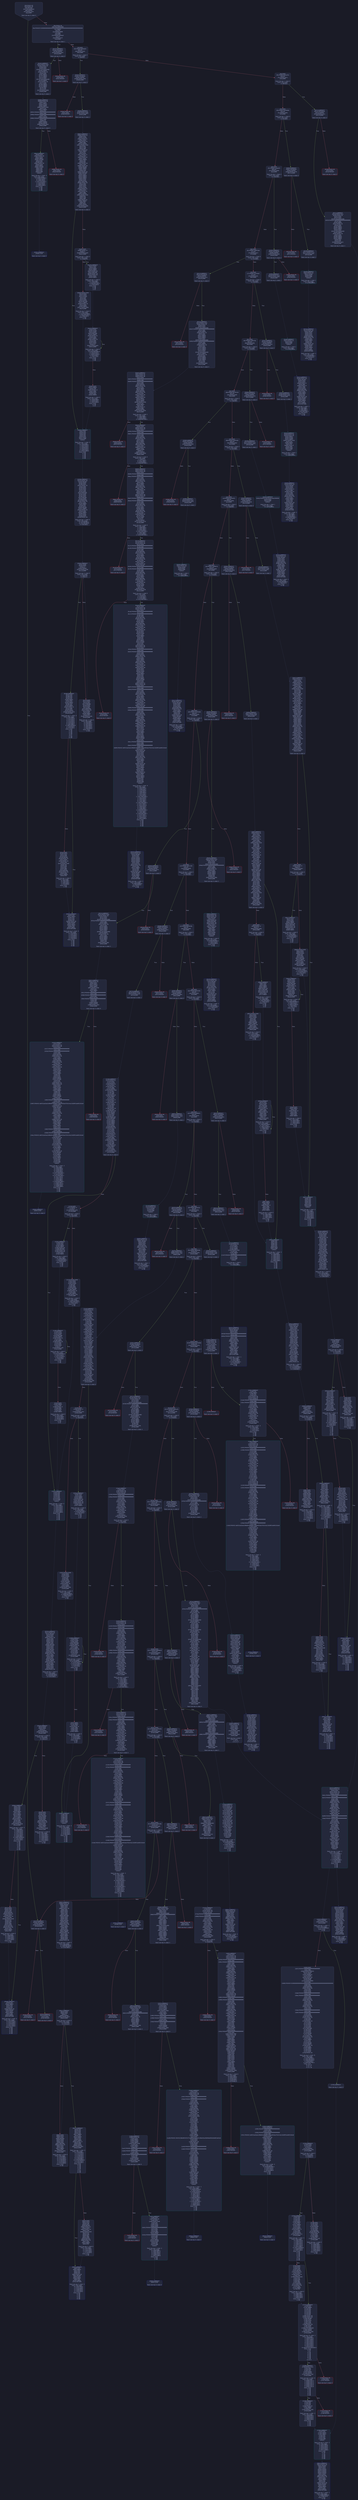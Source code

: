 digraph G {
    node [shape=box, style="filled, rounded", color="#565f89", fontcolor="#c0caf5", fontname="Helvetica", fillcolor="#24283b"];
    edge [color="#414868", fontcolor="#c0caf5", fontname="Helvetica"];
    bgcolor="#1a1b26";
    0 [ label = "[00] PUSH1 60
[02] PUSH1 40
[04] MSTORE
[05] CALLDATASIZE
[06] ISZERO
[07] PUSH2 0147
[0a] JUMPI

Stack size req: 0, sizeΔ: 0
" shape = invhouse]
    1 [ label = "[0b] PUSH1 00
[0d] CALLDATALOAD
[0e] PUSH29 0100000000000000000000000000000000000000000000000000000000
[2c] SWAP1
[2d] DIV
[2e] PUSH4 ffffffff
[33] AND
[34] DUP1
[35] PUSH4 05fefda7
[3a] EQ
[3b] PUSH2 0157
[3e] JUMPI

Stack size req: 0, sizeΔ: 1
"]
    2 [ label = "[3f] DUP1
[40] PUSH4 06fdde03
[45] EQ
[46] PUSH2 0183
[49] JUMPI

Stack size req: 1, sizeΔ: 0
Entry->Op usage:
	0->69:EQ:1
"]
    3 [ label = "[4a] DUP1
[4b] PUSH4 095ea7b3
[50] EQ
[51] PUSH2 0211
[54] JUMPI

Stack size req: 1, sizeΔ: 0
Entry->Op usage:
	0->80:EQ:1
"]
    4 [ label = "[55] DUP1
[56] PUSH4 18160ddd
[5b] EQ
[5c] PUSH2 026b
[5f] JUMPI

Stack size req: 1, sizeΔ: 0
Entry->Op usage:
	0->91:EQ:1
"]
    5 [ label = "[60] DUP1
[61] PUSH4 1caba41f
[66] EQ
[67] PUSH2 0294
[6a] JUMPI

Stack size req: 1, sizeΔ: 0
Entry->Op usage:
	0->102:EQ:1
"]
    6 [ label = "[6b] DUP1
[6c] PUSH4 23b872dd
[71] EQ
[72] PUSH2 02c3
[75] JUMPI

Stack size req: 1, sizeΔ: 0
Entry->Op usage:
	0->113:EQ:1
"]
    7 [ label = "[76] DUP1
[77] PUSH4 313ce567
[7c] EQ
[7d] PUSH2 033c
[80] JUMPI

Stack size req: 1, sizeΔ: 0
Entry->Op usage:
	0->124:EQ:1
"]
    8 [ label = "[81] DUP1
[82] PUSH4 378dc3dc
[87] EQ
[88] PUSH2 036b
[8b] JUMPI

Stack size req: 1, sizeΔ: 0
Entry->Op usage:
	0->135:EQ:1
"]
    9 [ label = "[8c] DUP1
[8d] PUSH4 4b750334
[92] EQ
[93] PUSH2 0394
[96] JUMPI

Stack size req: 1, sizeΔ: 0
Entry->Op usage:
	0->146:EQ:1
"]
    10 [ label = "[97] DUP1
[98] PUSH4 5a3b7e42
[9d] EQ
[9e] PUSH2 03bd
[a1] JUMPI

Stack size req: 1, sizeΔ: 0
Entry->Op usage:
	0->157:EQ:1
"]
    11 [ label = "[a2] DUP1
[a3] PUSH4 6c02a931
[a8] EQ
[a9] PUSH2 044b
[ac] JUMPI

Stack size req: 1, sizeΔ: 0
Entry->Op usage:
	0->168:EQ:1
"]
    12 [ label = "[ad] DUP1
[ae] PUSH4 70a08231
[b3] EQ
[b4] PUSH2 04d9
[b7] JUMPI

Stack size req: 1, sizeΔ: 0
Entry->Op usage:
	0->179:EQ:1
"]
    13 [ label = "[b8] DUP1
[b9] PUSH4 79c65068
[be] EQ
[bf] PUSH2 0526
[c2] JUMPI

Stack size req: 1, sizeΔ: 0
Entry->Op usage:
	0->190:EQ:1
"]
    14 [ label = "[c3] DUP1
[c4] PUSH4 7b61c320
[c9] EQ
[ca] PUSH2 0568
[cd] JUMPI

Stack size req: 1, sizeΔ: 0
Entry->Op usage:
	0->201:EQ:1
"]
    15 [ label = "[ce] DUP1
[cf] PUSH4 8620410b
[d4] EQ
[d5] PUSH2 05f6
[d8] JUMPI

Stack size req: 1, sizeΔ: 0
Entry->Op usage:
	0->212:EQ:1
"]
    16 [ label = "[d9] DUP1
[da] PUSH4 8da5cb5b
[df] EQ
[e0] PUSH2 061f
[e3] JUMPI

Stack size req: 1, sizeΔ: 0
Entry->Op usage:
	0->223:EQ:1
"]
    17 [ label = "[e4] DUP1
[e5] PUSH4 95d89b41
[ea] EQ
[eb] PUSH2 0674
[ee] JUMPI

Stack size req: 1, sizeΔ: 0
Entry->Op usage:
	0->234:EQ:1
"]
    18 [ label = "[ef] DUP1
[f0] PUSH4 a6f2ae3a
[f5] EQ
[f6] PUSH2 0702
[f9] JUMPI

Stack size req: 1, sizeΔ: 0
Entry->Op usage:
	0->245:EQ:1
"]
    19 [ label = "[fa] DUP1
[fb] PUSH4 a9059cbb
[0100] EQ
[0101] PUSH2 070c
[0104] JUMPI

Stack size req: 1, sizeΔ: 0
Entry->Op usage:
	0->256:EQ:1
"]
    20 [ label = "[0105] DUP1
[0106] PUSH4 b414d4b6
[010b] EQ
[010c] PUSH2 074e
[010f] JUMPI

Stack size req: 1, sizeΔ: 0
Entry->Op usage:
	0->267:EQ:1
"]
    21 [ label = "[0110] DUP1
[0111] PUSH4 cae9ca51
[0116] EQ
[0117] PUSH2 079f
[011a] JUMPI

Stack size req: 1, sizeΔ: 0
Entry->Op usage:
	0->278:EQ:1
"]
    22 [ label = "[011b] DUP1
[011c] PUSH4 dd62ed3e
[0121] EQ
[0122] PUSH2 083c
[0125] JUMPI

Stack size req: 1, sizeΔ: 0
Entry->Op usage:
	0->289:EQ:1
"]
    23 [ label = "[0126] DUP1
[0127] PUSH4 e4849b32
[012c] EQ
[012d] PUSH2 08a8
[0130] JUMPI

Stack size req: 1, sizeΔ: 0
Entry->Op usage:
	0->300:EQ:1
"]
    24 [ label = "[0131] DUP1
[0132] PUSH4 e724529c
[0137] EQ
[0138] PUSH2 08cb
[013b] JUMPI

Stack size req: 1, sizeΔ: 0
Entry->Op usage:
	0->311:EQ:1
"]
    25 [ label = "[013c] DUP1
[013d] PUSH4 f2fde38b
[0142] EQ
[0143] PUSH2 090f
[0146] JUMPI

Stack size req: 1, sizeΔ: 0
Entry->Op usage:
	0->322:EQ:1
"]
    26 [ label = "[0147] JUMPDEST
[0148] CALLVALUE
[0149] ISZERO
[014a] PUSH2 0152
[014d] JUMPI

Stack size req: 0, sizeΔ: 0
"]
    27 [ label = "[014e] PUSH1 00
[0150] DUP1
[0151] REVERT

Stack size req: 0, sizeΔ: 0
" color = "red"]
    28 [ label = "[0152] JUMPDEST
[0153] PUSH1 00
[0155] DUP1
[0156] REVERT

Stack size req: 0, sizeΔ: 0
" color = "red"]
    29 [ label = "[0157] JUMPDEST
[0158] CALLVALUE
[0159] ISZERO
[015a] PUSH2 0162
[015d] JUMPI

Stack size req: 0, sizeΔ: 0
"]
    30 [ label = "[015e] PUSH1 00
[0160] DUP1
[0161] REVERT

Stack size req: 0, sizeΔ: 0
" color = "red"]
    31 [ label = "[0162] JUMPDEST
[0163] PUSH2 0181
[0166] PUSH1 04
[0168] DUP1
[0169] DUP1
[016a] CALLDATALOAD
[016b] SWAP1
[016c] PUSH1 20
[016e] ADD
[016f] SWAP1
[0170] SWAP2
[0171] SWAP1
[0172] DUP1
[0173] CALLDATALOAD
[0174] SWAP1
[0175] PUSH1 20
[0177] ADD
[0178] SWAP1
[0179] SWAP2
[017a] SWAP1
[017b] POP
[017c] POP
[017d] PUSH2 0948
[0180] JUMP

Stack size req: 0, sizeΔ: 3
"]
    32 [ label = "[0181] JUMPDEST
[0182] STOP

Stack size req: 0, sizeΔ: 0
" color = "darkblue"]
    33 [ label = "[0183] JUMPDEST
[0184] CALLVALUE
[0185] ISZERO
[0186] PUSH2 018e
[0189] JUMPI

Stack size req: 0, sizeΔ: 0
"]
    34 [ label = "[018a] PUSH1 00
[018c] DUP1
[018d] REVERT

Stack size req: 0, sizeΔ: 0
" color = "red"]
    35 [ label = "[018e] JUMPDEST
[018f] PUSH2 0196
[0192] PUSH2 09b5
[0195] JUMP

Stack size req: 0, sizeΔ: 1
"]
    36 [ label = "[0196] JUMPDEST
[0197] PUSH1 40
[0199] MLOAD
[019a] DUP1
[019b] DUP1
[019c] PUSH1 20
[019e] ADD
[019f] DUP3
[01a0] DUP2
[01a1] SUB
[01a2] DUP3
[01a3] MSTORE
[01a4] DUP4
[01a5] DUP2
[01a6] DUP2
[01a7] MLOAD
[01a8] DUP2
[01a9] MSTORE
[01aa] PUSH1 20
[01ac] ADD
[01ad] SWAP2
[01ae] POP
[01af] DUP1
[01b0] MLOAD
[01b1] SWAP1
[01b2] PUSH1 20
[01b4] ADD
[01b5] SWAP1
[01b6] DUP1
[01b7] DUP4
[01b8] DUP4
[01b9] PUSH1 00

Stack size req: 1, sizeΔ: 9
Entry->Op usage:
	0->423:MLOAD:0
	0->432:MLOAD:0
	0->436:ADD:1
"]
    37 [ label = "[01bb] JUMPDEST
[01bc] DUP4
[01bd] DUP2
[01be] LT
[01bf] ISZERO
[01c0] PUSH2 01d6
[01c3] JUMPI

Stack size req: 4, sizeΔ: 0
Entry->Op usage:
	0->446:LT:0
	3->446:LT:1
"]
    38 [ label = "[01c4] DUP1
[01c5] DUP3
[01c6] ADD
[01c7] MLOAD
[01c8] DUP2
[01c9] DUP5
[01ca] ADD
[01cb] MSTORE
[01cc] PUSH1 20
[01ce] DUP2
[01cf] ADD
[01d0] SWAP1
[01d1] POP
[01d2] PUSH2 01bb
[01d5] JUMP

Stack size req: 3, sizeΔ: 0
Entry->Op usage:
	0->454:ADD:1
	0->458:ADD:1
	0->463:ADD:0
	0->465:POP:0
	1->454:ADD:0
	2->458:ADD:0
Entry->Exit:
	0->😵
"]
    39 [ label = "[01d6] JUMPDEST
[01d7] POP
[01d8] POP
[01d9] POP
[01da] POP
[01db] SWAP1
[01dc] POP
[01dd] SWAP1
[01de] DUP2
[01df] ADD
[01e0] SWAP1
[01e1] PUSH1 1f
[01e3] AND
[01e4] DUP1
[01e5] ISZERO
[01e6] PUSH2 0203
[01e9] JUMPI

Stack size req: 7, sizeΔ: -5
Entry->Op usage:
	0->471:POP:0
	1->472:POP:0
	2->473:POP:0
	3->474:POP:0
	4->479:ADD:0
	4->483:AND:1
	4->485:ISZERO:0
	5->476:POP:0
	6->479:ADD:1
Entry->Exit:
	0->😵
	1->😵
	2->😵
	3->😵
	4->0
	5->😵
	6->😵
"]
    40 [ label = "[01ea] DUP1
[01eb] DUP3
[01ec] SUB
[01ed] DUP1
[01ee] MLOAD
[01ef] PUSH1 01
[01f1] DUP4
[01f2] PUSH1 20
[01f4] SUB
[01f5] PUSH2 0100
[01f8] EXP
[01f9] SUB
[01fa] NOT
[01fb] AND
[01fc] DUP2
[01fd] MSTORE
[01fe] PUSH1 20
[0200] ADD
[0201] SWAP2
[0202] POP

Stack size req: 2, sizeΔ: 0
Entry->Op usage:
	0->492:SUB:1
	0->500:SUB:1
	1->492:SUB:0
	1->514:POP:0
Entry->Exit:
	1->😵
"]
    41 [ label = "[0203] JUMPDEST
[0204] POP
[0205] SWAP3
[0206] POP
[0207] POP
[0208] POP
[0209] PUSH1 40
[020b] MLOAD
[020c] DUP1
[020d] SWAP2
[020e] SUB
[020f] SWAP1
[0210] RETURN

Stack size req: 5, sizeΔ: -5
Entry->Op usage:
	0->516:POP:0
	1->526:SUB:0
	2->519:POP:0
	3->520:POP:0
	4->518:POP:0
Entry->Exit:
	0->😵
	1->😵
	2->😵
	3->😵
	4->😵
" color = "darkblue"]
    42 [ label = "[0211] JUMPDEST
[0212] CALLVALUE
[0213] ISZERO
[0214] PUSH2 021c
[0217] JUMPI

Stack size req: 0, sizeΔ: 0
"]
    43 [ label = "[0218] PUSH1 00
[021a] DUP1
[021b] REVERT

Stack size req: 0, sizeΔ: 0
" color = "red"]
    44 [ label = "[021c] JUMPDEST
[021d] PUSH2 0251
[0220] PUSH1 04
[0222] DUP1
[0223] DUP1
[0224] CALLDATALOAD
[0225] PUSH20 ffffffffffffffffffffffffffffffffffffffff
[023a] AND
[023b] SWAP1
[023c] PUSH1 20
[023e] ADD
[023f] SWAP1
[0240] SWAP2
[0241] SWAP1
[0242] DUP1
[0243] CALLDATALOAD
[0244] SWAP1
[0245] PUSH1 20
[0247] ADD
[0248] SWAP1
[0249] SWAP2
[024a] SWAP1
[024b] POP
[024c] POP
[024d] PUSH2 0a53
[0250] JUMP

Stack size req: 0, sizeΔ: 3
"]
    45 [ label = "[0251] JUMPDEST
[0252] PUSH1 40
[0254] MLOAD
[0255] DUP1
[0256] DUP3
[0257] ISZERO
[0258] ISZERO
[0259] ISZERO
[025a] ISZERO
[025b] DUP2
[025c] MSTORE
[025d] PUSH1 20
[025f] ADD
[0260] SWAP2
[0261] POP
[0262] POP
[0263] PUSH1 40
[0265] MLOAD
[0266] DUP1
[0267] SWAP2
[0268] SUB
[0269] SWAP1
[026a] RETURN

Stack size req: 1, sizeΔ: -1
Entry->Op usage:
	0->599:ISZERO:0
	0->609:POP:0
Entry->Exit:
	0->😵
" color = "darkblue"]
    46 [ label = "[026b] JUMPDEST
[026c] CALLVALUE
[026d] ISZERO
[026e] PUSH2 0276
[0271] JUMPI

Stack size req: 0, sizeΔ: 0
"]
    47 [ label = "[0272] PUSH1 00
[0274] DUP1
[0275] REVERT

Stack size req: 0, sizeΔ: 0
" color = "red"]
    48 [ label = "[0276] JUMPDEST
[0277] PUSH2 027e
[027a] PUSH2 0ae0
[027d] JUMP

Stack size req: 0, sizeΔ: 1
"]
    49 [ label = "[027e] JUMPDEST
[027f] PUSH1 40
[0281] MLOAD
[0282] DUP1
[0283] DUP3
[0284] DUP2
[0285] MSTORE
[0286] PUSH1 20
[0288] ADD
[0289] SWAP2
[028a] POP
[028b] POP
[028c] PUSH1 40
[028e] MLOAD
[028f] DUP1
[0290] SWAP2
[0291] SUB
[0292] SWAP1
[0293] RETURN

Stack size req: 1, sizeΔ: -1
Entry->Op usage:
	0->645:MSTORE:1
	0->650:POP:0
Entry->Exit:
	0->😵
" color = "darkblue"]
    50 [ label = "[0294] JUMPDEST
[0295] CALLVALUE
[0296] ISZERO
[0297] PUSH2 029f
[029a] JUMPI

Stack size req: 0, sizeΔ: 0
"]
    51 [ label = "[029b] PUSH1 00
[029d] DUP1
[029e] REVERT

Stack size req: 0, sizeΔ: 0
" color = "red"]
    52 [ label = "[029f] JUMPDEST
[02a0] PUSH2 02a7
[02a3] PUSH2 0ae6
[02a6] JUMP

Stack size req: 0, sizeΔ: 1
"]
    53 [ label = "[02a7] JUMPDEST
[02a8] PUSH1 40
[02aa] MLOAD
[02ab] DUP1
[02ac] DUP3
[02ad] PUSH1 ff
[02af] AND
[02b0] PUSH1 ff
[02b2] AND
[02b3] DUP2
[02b4] MSTORE
[02b5] PUSH1 20
[02b7] ADD
[02b8] SWAP2
[02b9] POP
[02ba] POP
[02bb] PUSH1 40
[02bd] MLOAD
[02be] DUP1
[02bf] SWAP2
[02c0] SUB
[02c1] SWAP1
[02c2] RETURN

Stack size req: 1, sizeΔ: -1
Entry->Op usage:
	0->687:AND:1
	0->690:AND:1
	0->692:MSTORE:1
	0->697:POP:0
Entry->Exit:
	0->😵
" color = "darkblue"]
    54 [ label = "[02c3] JUMPDEST
[02c4] CALLVALUE
[02c5] ISZERO
[02c6] PUSH2 02ce
[02c9] JUMPI

Stack size req: 0, sizeΔ: 0
"]
    55 [ label = "[02ca] PUSH1 00
[02cc] DUP1
[02cd] REVERT

Stack size req: 0, sizeΔ: 0
" color = "red"]
    56 [ label = "[02ce] JUMPDEST
[02cf] PUSH2 0322
[02d2] PUSH1 04
[02d4] DUP1
[02d5] DUP1
[02d6] CALLDATALOAD
[02d7] PUSH20 ffffffffffffffffffffffffffffffffffffffff
[02ec] AND
[02ed] SWAP1
[02ee] PUSH1 20
[02f0] ADD
[02f1] SWAP1
[02f2] SWAP2
[02f3] SWAP1
[02f4] DUP1
[02f5] CALLDATALOAD
[02f6] PUSH20 ffffffffffffffffffffffffffffffffffffffff
[030b] AND
[030c] SWAP1
[030d] PUSH1 20
[030f] ADD
[0310] SWAP1
[0311] SWAP2
[0312] SWAP1
[0313] DUP1
[0314] CALLDATALOAD
[0315] SWAP1
[0316] PUSH1 20
[0318] ADD
[0319] SWAP1
[031a] SWAP2
[031b] SWAP1
[031c] POP
[031d] POP
[031e] PUSH2 0aeb
[0321] JUMP

Stack size req: 0, sizeΔ: 4
"]
    57 [ label = "[0322] JUMPDEST
[0323] PUSH1 40
[0325] MLOAD
[0326] DUP1
[0327] DUP3
[0328] ISZERO
[0329] ISZERO
[032a] ISZERO
[032b] ISZERO
[032c] DUP2
[032d] MSTORE
[032e] PUSH1 20
[0330] ADD
[0331] SWAP2
[0332] POP
[0333] POP
[0334] PUSH1 40
[0336] MLOAD
[0337] DUP1
[0338] SWAP2
[0339] SUB
[033a] SWAP1
[033b] RETURN

Stack size req: 1, sizeΔ: -1
Entry->Op usage:
	0->808:ISZERO:0
	0->818:POP:0
Entry->Exit:
	0->😵
" color = "darkblue"]
    58 [ label = "[033c] JUMPDEST
[033d] CALLVALUE
[033e] ISZERO
[033f] PUSH2 0347
[0342] JUMPI

Stack size req: 0, sizeΔ: 0
"]
    59 [ label = "[0343] PUSH1 00
[0345] DUP1
[0346] REVERT

Stack size req: 0, sizeΔ: 0
" color = "red"]
    60 [ label = "[0347] JUMPDEST
[0348] PUSH2 034f
[034b] PUSH2 0e3a
[034e] JUMP

Stack size req: 0, sizeΔ: 1
"]
    61 [ label = "[034f] JUMPDEST
[0350] PUSH1 40
[0352] MLOAD
[0353] DUP1
[0354] DUP3
[0355] PUSH1 ff
[0357] AND
[0358] PUSH1 ff
[035a] AND
[035b] DUP2
[035c] MSTORE
[035d] PUSH1 20
[035f] ADD
[0360] SWAP2
[0361] POP
[0362] POP
[0363] PUSH1 40
[0365] MLOAD
[0366] DUP1
[0367] SWAP2
[0368] SUB
[0369] SWAP1
[036a] RETURN

Stack size req: 1, sizeΔ: -1
Entry->Op usage:
	0->855:AND:1
	0->858:AND:1
	0->860:MSTORE:1
	0->865:POP:0
Entry->Exit:
	0->😵
" color = "darkblue"]
    62 [ label = "[036b] JUMPDEST
[036c] CALLVALUE
[036d] ISZERO
[036e] PUSH2 0376
[0371] JUMPI

Stack size req: 0, sizeΔ: 0
"]
    63 [ label = "[0372] PUSH1 00
[0374] DUP1
[0375] REVERT

Stack size req: 0, sizeΔ: 0
" color = "red"]
    64 [ label = "[0376] JUMPDEST
[0377] PUSH2 037e
[037a] PUSH2 0e4d
[037d] JUMP

Stack size req: 0, sizeΔ: 1
"]
    65 [ label = "[037e] JUMPDEST
[037f] PUSH1 40
[0381] MLOAD
[0382] DUP1
[0383] DUP3
[0384] DUP2
[0385] MSTORE
[0386] PUSH1 20
[0388] ADD
[0389] SWAP2
[038a] POP
[038b] POP
[038c] PUSH1 40
[038e] MLOAD
[038f] DUP1
[0390] SWAP2
[0391] SUB
[0392] SWAP1
[0393] RETURN

Stack size req: 1, sizeΔ: -1
Entry->Op usage:
	0->901:MSTORE:1
	0->906:POP:0
Entry->Exit:
	0->😵
" color = "darkblue"]
    66 [ label = "[0394] JUMPDEST
[0395] CALLVALUE
[0396] ISZERO
[0397] PUSH2 039f
[039a] JUMPI

Stack size req: 0, sizeΔ: 0
"]
    67 [ label = "[039b] PUSH1 00
[039d] DUP1
[039e] REVERT

Stack size req: 0, sizeΔ: 0
" color = "red"]
    68 [ label = "[039f] JUMPDEST
[03a0] PUSH2 03a7
[03a3] PUSH2 0e5b
[03a6] JUMP

Stack size req: 0, sizeΔ: 1
"]
    69 [ label = "[03a7] JUMPDEST
[03a8] PUSH1 40
[03aa] MLOAD
[03ab] DUP1
[03ac] DUP3
[03ad] DUP2
[03ae] MSTORE
[03af] PUSH1 20
[03b1] ADD
[03b2] SWAP2
[03b3] POP
[03b4] POP
[03b5] PUSH1 40
[03b7] MLOAD
[03b8] DUP1
[03b9] SWAP2
[03ba] SUB
[03bb] SWAP1
[03bc] RETURN

Stack size req: 1, sizeΔ: -1
Entry->Op usage:
	0->942:MSTORE:1
	0->947:POP:0
Entry->Exit:
	0->😵
" color = "darkblue"]
    70 [ label = "[03bd] JUMPDEST
[03be] CALLVALUE
[03bf] ISZERO
[03c0] PUSH2 03c8
[03c3] JUMPI

Stack size req: 0, sizeΔ: 0
"]
    71 [ label = "[03c4] PUSH1 00
[03c6] DUP1
[03c7] REVERT

Stack size req: 0, sizeΔ: 0
" color = "red"]
    72 [ label = "[03c8] JUMPDEST
[03c9] PUSH2 03d0
[03cc] PUSH2 0e61
[03cf] JUMP

Stack size req: 0, sizeΔ: 1
"]
    73 [ label = "[03d0] JUMPDEST
[03d1] PUSH1 40
[03d3] MLOAD
[03d4] DUP1
[03d5] DUP1
[03d6] PUSH1 20
[03d8] ADD
[03d9] DUP3
[03da] DUP2
[03db] SUB
[03dc] DUP3
[03dd] MSTORE
[03de] DUP4
[03df] DUP2
[03e0] DUP2
[03e1] MLOAD
[03e2] DUP2
[03e3] MSTORE
[03e4] PUSH1 20
[03e6] ADD
[03e7] SWAP2
[03e8] POP
[03e9] DUP1
[03ea] MLOAD
[03eb] SWAP1
[03ec] PUSH1 20
[03ee] ADD
[03ef] SWAP1
[03f0] DUP1
[03f1] DUP4
[03f2] DUP4
[03f3] PUSH1 00

Stack size req: 1, sizeΔ: 9
Entry->Op usage:
	0->993:MLOAD:0
	0->1002:MLOAD:0
	0->1006:ADD:1
"]
    74 [ label = "[03f5] JUMPDEST
[03f6] DUP4
[03f7] DUP2
[03f8] LT
[03f9] ISZERO
[03fa] PUSH2 0410
[03fd] JUMPI

Stack size req: 4, sizeΔ: 0
Entry->Op usage:
	0->1016:LT:0
	3->1016:LT:1
"]
    75 [ label = "[03fe] DUP1
[03ff] DUP3
[0400] ADD
[0401] MLOAD
[0402] DUP2
[0403] DUP5
[0404] ADD
[0405] MSTORE
[0406] PUSH1 20
[0408] DUP2
[0409] ADD
[040a] SWAP1
[040b] POP
[040c] PUSH2 03f5
[040f] JUMP

Stack size req: 3, sizeΔ: 0
Entry->Op usage:
	0->1024:ADD:1
	0->1028:ADD:1
	0->1033:ADD:0
	0->1035:POP:0
	1->1024:ADD:0
	2->1028:ADD:0
Entry->Exit:
	0->😵
"]
    76 [ label = "[0410] JUMPDEST
[0411] POP
[0412] POP
[0413] POP
[0414] POP
[0415] SWAP1
[0416] POP
[0417] SWAP1
[0418] DUP2
[0419] ADD
[041a] SWAP1
[041b] PUSH1 1f
[041d] AND
[041e] DUP1
[041f] ISZERO
[0420] PUSH2 043d
[0423] JUMPI

Stack size req: 7, sizeΔ: -5
Entry->Op usage:
	0->1041:POP:0
	1->1042:POP:0
	2->1043:POP:0
	3->1044:POP:0
	4->1049:ADD:0
	4->1053:AND:1
	4->1055:ISZERO:0
	5->1046:POP:0
	6->1049:ADD:1
Entry->Exit:
	0->😵
	1->😵
	2->😵
	3->😵
	4->0
	5->😵
	6->😵
"]
    77 [ label = "[0424] DUP1
[0425] DUP3
[0426] SUB
[0427] DUP1
[0428] MLOAD
[0429] PUSH1 01
[042b] DUP4
[042c] PUSH1 20
[042e] SUB
[042f] PUSH2 0100
[0432] EXP
[0433] SUB
[0434] NOT
[0435] AND
[0436] DUP2
[0437] MSTORE
[0438] PUSH1 20
[043a] ADD
[043b] SWAP2
[043c] POP

Stack size req: 2, sizeΔ: 0
Entry->Op usage:
	0->1062:SUB:1
	0->1070:SUB:1
	1->1062:SUB:0
	1->1084:POP:0
Entry->Exit:
	1->😵
"]
    78 [ label = "[043d] JUMPDEST
[043e] POP
[043f] SWAP3
[0440] POP
[0441] POP
[0442] POP
[0443] PUSH1 40
[0445] MLOAD
[0446] DUP1
[0447] SWAP2
[0448] SUB
[0449] SWAP1
[044a] RETURN

Stack size req: 5, sizeΔ: -5
Entry->Op usage:
	0->1086:POP:0
	1->1096:SUB:0
	2->1089:POP:0
	3->1090:POP:0
	4->1088:POP:0
Entry->Exit:
	0->😵
	1->😵
	2->😵
	3->😵
	4->😵
" color = "darkblue"]
    79 [ label = "[044b] JUMPDEST
[044c] CALLVALUE
[044d] ISZERO
[044e] PUSH2 0456
[0451] JUMPI

Stack size req: 0, sizeΔ: 0
"]
    80 [ label = "[0452] PUSH1 00
[0454] DUP1
[0455] REVERT

Stack size req: 0, sizeΔ: 0
" color = "red"]
    81 [ label = "[0456] JUMPDEST
[0457] PUSH2 045e
[045a] PUSH2 0eff
[045d] JUMP

Stack size req: 0, sizeΔ: 1
"]
    82 [ label = "[045e] JUMPDEST
[045f] PUSH1 40
[0461] MLOAD
[0462] DUP1
[0463] DUP1
[0464] PUSH1 20
[0466] ADD
[0467] DUP3
[0468] DUP2
[0469] SUB
[046a] DUP3
[046b] MSTORE
[046c] DUP4
[046d] DUP2
[046e] DUP2
[046f] MLOAD
[0470] DUP2
[0471] MSTORE
[0472] PUSH1 20
[0474] ADD
[0475] SWAP2
[0476] POP
[0477] DUP1
[0478] MLOAD
[0479] SWAP1
[047a] PUSH1 20
[047c] ADD
[047d] SWAP1
[047e] DUP1
[047f] DUP4
[0480] DUP4
[0481] PUSH1 00

Stack size req: 1, sizeΔ: 9
Entry->Op usage:
	0->1135:MLOAD:0
	0->1144:MLOAD:0
	0->1148:ADD:1
"]
    83 [ label = "[0483] JUMPDEST
[0484] DUP4
[0485] DUP2
[0486] LT
[0487] ISZERO
[0488] PUSH2 049e
[048b] JUMPI

Stack size req: 4, sizeΔ: 0
Entry->Op usage:
	0->1158:LT:0
	3->1158:LT:1
"]
    84 [ label = "[048c] DUP1
[048d] DUP3
[048e] ADD
[048f] MLOAD
[0490] DUP2
[0491] DUP5
[0492] ADD
[0493] MSTORE
[0494] PUSH1 20
[0496] DUP2
[0497] ADD
[0498] SWAP1
[0499] POP
[049a] PUSH2 0483
[049d] JUMP

Stack size req: 3, sizeΔ: 0
Entry->Op usage:
	0->1166:ADD:1
	0->1170:ADD:1
	0->1175:ADD:0
	0->1177:POP:0
	1->1166:ADD:0
	2->1170:ADD:0
Entry->Exit:
	0->😵
"]
    85 [ label = "[049e] JUMPDEST
[049f] POP
[04a0] POP
[04a1] POP
[04a2] POP
[04a3] SWAP1
[04a4] POP
[04a5] SWAP1
[04a6] DUP2
[04a7] ADD
[04a8] SWAP1
[04a9] PUSH1 1f
[04ab] AND
[04ac] DUP1
[04ad] ISZERO
[04ae] PUSH2 04cb
[04b1] JUMPI

Stack size req: 7, sizeΔ: -5
Entry->Op usage:
	0->1183:POP:0
	1->1184:POP:0
	2->1185:POP:0
	3->1186:POP:0
	4->1191:ADD:0
	4->1195:AND:1
	4->1197:ISZERO:0
	5->1188:POP:0
	6->1191:ADD:1
Entry->Exit:
	0->😵
	1->😵
	2->😵
	3->😵
	4->0
	5->😵
	6->😵
"]
    86 [ label = "[04b2] DUP1
[04b3] DUP3
[04b4] SUB
[04b5] DUP1
[04b6] MLOAD
[04b7] PUSH1 01
[04b9] DUP4
[04ba] PUSH1 20
[04bc] SUB
[04bd] PUSH2 0100
[04c0] EXP
[04c1] SUB
[04c2] NOT
[04c3] AND
[04c4] DUP2
[04c5] MSTORE
[04c6] PUSH1 20
[04c8] ADD
[04c9] SWAP2
[04ca] POP

Stack size req: 2, sizeΔ: 0
Entry->Op usage:
	0->1204:SUB:1
	0->1212:SUB:1
	1->1204:SUB:0
	1->1226:POP:0
Entry->Exit:
	1->😵
"]
    87 [ label = "[04cb] JUMPDEST
[04cc] POP
[04cd] SWAP3
[04ce] POP
[04cf] POP
[04d0] POP
[04d1] PUSH1 40
[04d3] MLOAD
[04d4] DUP1
[04d5] SWAP2
[04d6] SUB
[04d7] SWAP1
[04d8] RETURN

Stack size req: 5, sizeΔ: -5
Entry->Op usage:
	0->1228:POP:0
	1->1238:SUB:0
	2->1231:POP:0
	3->1232:POP:0
	4->1230:POP:0
Entry->Exit:
	0->😵
	1->😵
	2->😵
	3->😵
	4->😵
" color = "darkblue"]
    88 [ label = "[04d9] JUMPDEST
[04da] CALLVALUE
[04db] ISZERO
[04dc] PUSH2 04e4
[04df] JUMPI

Stack size req: 0, sizeΔ: 0
"]
    89 [ label = "[04e0] PUSH1 00
[04e2] DUP1
[04e3] REVERT

Stack size req: 0, sizeΔ: 0
" color = "red"]
    90 [ label = "[04e4] JUMPDEST
[04e5] PUSH2 0510
[04e8] PUSH1 04
[04ea] DUP1
[04eb] DUP1
[04ec] CALLDATALOAD
[04ed] PUSH20 ffffffffffffffffffffffffffffffffffffffff
[0502] AND
[0503] SWAP1
[0504] PUSH1 20
[0506] ADD
[0507] SWAP1
[0508] SWAP2
[0509] SWAP1
[050a] POP
[050b] POP
[050c] PUSH2 0f9d
[050f] JUMP

Stack size req: 0, sizeΔ: 2
"]
    91 [ label = "[0510] JUMPDEST
[0511] PUSH1 40
[0513] MLOAD
[0514] DUP1
[0515] DUP3
[0516] DUP2
[0517] MSTORE
[0518] PUSH1 20
[051a] ADD
[051b] SWAP2
[051c] POP
[051d] POP
[051e] PUSH1 40
[0520] MLOAD
[0521] DUP1
[0522] SWAP2
[0523] SUB
[0524] SWAP1
[0525] RETURN

Stack size req: 1, sizeΔ: -1
Entry->Op usage:
	0->1303:MSTORE:1
	0->1308:POP:0
Entry->Exit:
	0->😵
" color = "darkblue"]
    92 [ label = "[0526] JUMPDEST
[0527] CALLVALUE
[0528] ISZERO
[0529] PUSH2 0531
[052c] JUMPI

Stack size req: 0, sizeΔ: 0
"]
    93 [ label = "[052d] PUSH1 00
[052f] DUP1
[0530] REVERT

Stack size req: 0, sizeΔ: 0
" color = "red"]
    94 [ label = "[0531] JUMPDEST
[0532] PUSH2 0566
[0535] PUSH1 04
[0537] DUP1
[0538] DUP1
[0539] CALLDATALOAD
[053a] PUSH20 ffffffffffffffffffffffffffffffffffffffff
[054f] AND
[0550] SWAP1
[0551] PUSH1 20
[0553] ADD
[0554] SWAP1
[0555] SWAP2
[0556] SWAP1
[0557] DUP1
[0558] CALLDATALOAD
[0559] SWAP1
[055a] PUSH1 20
[055c] ADD
[055d] SWAP1
[055e] SWAP2
[055f] SWAP1
[0560] POP
[0561] POP
[0562] PUSH2 0fb5
[0565] JUMP

Stack size req: 0, sizeΔ: 3
"]
    95 [ label = "[0566] JUMPDEST
[0567] STOP

Stack size req: 0, sizeΔ: 0
" color = "darkblue"]
    96 [ label = "[0568] JUMPDEST
[0569] CALLVALUE
[056a] ISZERO
[056b] PUSH2 0573
[056e] JUMPI

Stack size req: 0, sizeΔ: 0
"]
    97 [ label = "[056f] PUSH1 00
[0571] DUP1
[0572] REVERT

Stack size req: 0, sizeΔ: 0
" color = "red"]
    98 [ label = "[0573] JUMPDEST
[0574] PUSH2 057b
[0577] PUSH2 1126
[057a] JUMP

Stack size req: 0, sizeΔ: 1
"]
    99 [ label = "[057b] JUMPDEST
[057c] PUSH1 40
[057e] MLOAD
[057f] DUP1
[0580] DUP1
[0581] PUSH1 20
[0583] ADD
[0584] DUP3
[0585] DUP2
[0586] SUB
[0587] DUP3
[0588] MSTORE
[0589] DUP4
[058a] DUP2
[058b] DUP2
[058c] MLOAD
[058d] DUP2
[058e] MSTORE
[058f] PUSH1 20
[0591] ADD
[0592] SWAP2
[0593] POP
[0594] DUP1
[0595] MLOAD
[0596] SWAP1
[0597] PUSH1 20
[0599] ADD
[059a] SWAP1
[059b] DUP1
[059c] DUP4
[059d] DUP4
[059e] PUSH1 00

Stack size req: 1, sizeΔ: 9
Entry->Op usage:
	0->1420:MLOAD:0
	0->1429:MLOAD:0
	0->1433:ADD:1
"]
    100 [ label = "[05a0] JUMPDEST
[05a1] DUP4
[05a2] DUP2
[05a3] LT
[05a4] ISZERO
[05a5] PUSH2 05bb
[05a8] JUMPI

Stack size req: 4, sizeΔ: 0
Entry->Op usage:
	0->1443:LT:0
	3->1443:LT:1
"]
    101 [ label = "[05a9] DUP1
[05aa] DUP3
[05ab] ADD
[05ac] MLOAD
[05ad] DUP2
[05ae] DUP5
[05af] ADD
[05b0] MSTORE
[05b1] PUSH1 20
[05b3] DUP2
[05b4] ADD
[05b5] SWAP1
[05b6] POP
[05b7] PUSH2 05a0
[05ba] JUMP

Stack size req: 3, sizeΔ: 0
Entry->Op usage:
	0->1451:ADD:1
	0->1455:ADD:1
	0->1460:ADD:0
	0->1462:POP:0
	1->1451:ADD:0
	2->1455:ADD:0
Entry->Exit:
	0->😵
"]
    102 [ label = "[05bb] JUMPDEST
[05bc] POP
[05bd] POP
[05be] POP
[05bf] POP
[05c0] SWAP1
[05c1] POP
[05c2] SWAP1
[05c3] DUP2
[05c4] ADD
[05c5] SWAP1
[05c6] PUSH1 1f
[05c8] AND
[05c9] DUP1
[05ca] ISZERO
[05cb] PUSH2 05e8
[05ce] JUMPI

Stack size req: 7, sizeΔ: -5
Entry->Op usage:
	0->1468:POP:0
	1->1469:POP:0
	2->1470:POP:0
	3->1471:POP:0
	4->1476:ADD:0
	4->1480:AND:1
	4->1482:ISZERO:0
	5->1473:POP:0
	6->1476:ADD:1
Entry->Exit:
	0->😵
	1->😵
	2->😵
	3->😵
	4->0
	5->😵
	6->😵
"]
    103 [ label = "[05cf] DUP1
[05d0] DUP3
[05d1] SUB
[05d2] DUP1
[05d3] MLOAD
[05d4] PUSH1 01
[05d6] DUP4
[05d7] PUSH1 20
[05d9] SUB
[05da] PUSH2 0100
[05dd] EXP
[05de] SUB
[05df] NOT
[05e0] AND
[05e1] DUP2
[05e2] MSTORE
[05e3] PUSH1 20
[05e5] ADD
[05e6] SWAP2
[05e7] POP

Stack size req: 2, sizeΔ: 0
Entry->Op usage:
	0->1489:SUB:1
	0->1497:SUB:1
	1->1489:SUB:0
	1->1511:POP:0
Entry->Exit:
	1->😵
"]
    104 [ label = "[05e8] JUMPDEST
[05e9] POP
[05ea] SWAP3
[05eb] POP
[05ec] POP
[05ed] POP
[05ee] PUSH1 40
[05f0] MLOAD
[05f1] DUP1
[05f2] SWAP2
[05f3] SUB
[05f4] SWAP1
[05f5] RETURN

Stack size req: 5, sizeΔ: -5
Entry->Op usage:
	0->1513:POP:0
	1->1523:SUB:0
	2->1516:POP:0
	3->1517:POP:0
	4->1515:POP:0
Entry->Exit:
	0->😵
	1->😵
	2->😵
	3->😵
	4->😵
" color = "darkblue"]
    105 [ label = "[05f6] JUMPDEST
[05f7] CALLVALUE
[05f8] ISZERO
[05f9] PUSH2 0601
[05fc] JUMPI

Stack size req: 0, sizeΔ: 0
"]
    106 [ label = "[05fd] PUSH1 00
[05ff] DUP1
[0600] REVERT

Stack size req: 0, sizeΔ: 0
" color = "red"]
    107 [ label = "[0601] JUMPDEST
[0602] PUSH2 0609
[0605] PUSH2 11c4
[0608] JUMP

Stack size req: 0, sizeΔ: 1
"]
    108 [ label = "[0609] JUMPDEST
[060a] PUSH1 40
[060c] MLOAD
[060d] DUP1
[060e] DUP3
[060f] DUP2
[0610] MSTORE
[0611] PUSH1 20
[0613] ADD
[0614] SWAP2
[0615] POP
[0616] POP
[0617] PUSH1 40
[0619] MLOAD
[061a] DUP1
[061b] SWAP2
[061c] SUB
[061d] SWAP1
[061e] RETURN

Stack size req: 1, sizeΔ: -1
Entry->Op usage:
	0->1552:MSTORE:1
	0->1557:POP:0
Entry->Exit:
	0->😵
" color = "darkblue"]
    109 [ label = "[061f] JUMPDEST
[0620] CALLVALUE
[0621] ISZERO
[0622] PUSH2 062a
[0625] JUMPI

Stack size req: 0, sizeΔ: 0
"]
    110 [ label = "[0626] PUSH1 00
[0628] DUP1
[0629] REVERT

Stack size req: 0, sizeΔ: 0
" color = "red"]
    111 [ label = "[062a] JUMPDEST
[062b] PUSH2 0632
[062e] PUSH2 11ca
[0631] JUMP

Stack size req: 0, sizeΔ: 1
"]
    112 [ label = "[0632] JUMPDEST
[0633] PUSH1 40
[0635] MLOAD
[0636] DUP1
[0637] DUP3
[0638] PUSH20 ffffffffffffffffffffffffffffffffffffffff
[064d] AND
[064e] PUSH20 ffffffffffffffffffffffffffffffffffffffff
[0663] AND
[0664] DUP2
[0665] MSTORE
[0666] PUSH1 20
[0668] ADD
[0669] SWAP2
[066a] POP
[066b] POP
[066c] PUSH1 40
[066e] MLOAD
[066f] DUP1
[0670] SWAP2
[0671] SUB
[0672] SWAP1
[0673] RETURN

Stack size req: 1, sizeΔ: -1
Entry->Op usage:
	0->1613:AND:1
	0->1635:AND:1
	0->1637:MSTORE:1
	0->1642:POP:0
Entry->Exit:
	0->😵
" color = "darkblue"]
    113 [ label = "[0674] JUMPDEST
[0675] CALLVALUE
[0676] ISZERO
[0677] PUSH2 067f
[067a] JUMPI

Stack size req: 0, sizeΔ: 0
"]
    114 [ label = "[067b] PUSH1 00
[067d] DUP1
[067e] REVERT

Stack size req: 0, sizeΔ: 0
" color = "red"]
    115 [ label = "[067f] JUMPDEST
[0680] PUSH2 0687
[0683] PUSH2 11ef
[0686] JUMP

Stack size req: 0, sizeΔ: 1
"]
    116 [ label = "[0687] JUMPDEST
[0688] PUSH1 40
[068a] MLOAD
[068b] DUP1
[068c] DUP1
[068d] PUSH1 20
[068f] ADD
[0690] DUP3
[0691] DUP2
[0692] SUB
[0693] DUP3
[0694] MSTORE
[0695] DUP4
[0696] DUP2
[0697] DUP2
[0698] MLOAD
[0699] DUP2
[069a] MSTORE
[069b] PUSH1 20
[069d] ADD
[069e] SWAP2
[069f] POP
[06a0] DUP1
[06a1] MLOAD
[06a2] SWAP1
[06a3] PUSH1 20
[06a5] ADD
[06a6] SWAP1
[06a7] DUP1
[06a8] DUP4
[06a9] DUP4
[06aa] PUSH1 00

Stack size req: 1, sizeΔ: 9
Entry->Op usage:
	0->1688:MLOAD:0
	0->1697:MLOAD:0
	0->1701:ADD:1
"]
    117 [ label = "[06ac] JUMPDEST
[06ad] DUP4
[06ae] DUP2
[06af] LT
[06b0] ISZERO
[06b1] PUSH2 06c7
[06b4] JUMPI

Stack size req: 4, sizeΔ: 0
Entry->Op usage:
	0->1711:LT:0
	3->1711:LT:1
"]
    118 [ label = "[06b5] DUP1
[06b6] DUP3
[06b7] ADD
[06b8] MLOAD
[06b9] DUP2
[06ba] DUP5
[06bb] ADD
[06bc] MSTORE
[06bd] PUSH1 20
[06bf] DUP2
[06c0] ADD
[06c1] SWAP1
[06c2] POP
[06c3] PUSH2 06ac
[06c6] JUMP

Stack size req: 3, sizeΔ: 0
Entry->Op usage:
	0->1719:ADD:1
	0->1723:ADD:1
	0->1728:ADD:0
	0->1730:POP:0
	1->1719:ADD:0
	2->1723:ADD:0
Entry->Exit:
	0->😵
"]
    119 [ label = "[06c7] JUMPDEST
[06c8] POP
[06c9] POP
[06ca] POP
[06cb] POP
[06cc] SWAP1
[06cd] POP
[06ce] SWAP1
[06cf] DUP2
[06d0] ADD
[06d1] SWAP1
[06d2] PUSH1 1f
[06d4] AND
[06d5] DUP1
[06d6] ISZERO
[06d7] PUSH2 06f4
[06da] JUMPI

Stack size req: 7, sizeΔ: -5
Entry->Op usage:
	0->1736:POP:0
	1->1737:POP:0
	2->1738:POP:0
	3->1739:POP:0
	4->1744:ADD:0
	4->1748:AND:1
	4->1750:ISZERO:0
	5->1741:POP:0
	6->1744:ADD:1
Entry->Exit:
	0->😵
	1->😵
	2->😵
	3->😵
	4->0
	5->😵
	6->😵
"]
    120 [ label = "[06db] DUP1
[06dc] DUP3
[06dd] SUB
[06de] DUP1
[06df] MLOAD
[06e0] PUSH1 01
[06e2] DUP4
[06e3] PUSH1 20
[06e5] SUB
[06e6] PUSH2 0100
[06e9] EXP
[06ea] SUB
[06eb] NOT
[06ec] AND
[06ed] DUP2
[06ee] MSTORE
[06ef] PUSH1 20
[06f1] ADD
[06f2] SWAP2
[06f3] POP

Stack size req: 2, sizeΔ: 0
Entry->Op usage:
	0->1757:SUB:1
	0->1765:SUB:1
	1->1757:SUB:0
	1->1779:POP:0
Entry->Exit:
	1->😵
"]
    121 [ label = "[06f4] JUMPDEST
[06f5] POP
[06f6] SWAP3
[06f7] POP
[06f8] POP
[06f9] POP
[06fa] PUSH1 40
[06fc] MLOAD
[06fd] DUP1
[06fe] SWAP2
[06ff] SUB
[0700] SWAP1
[0701] RETURN

Stack size req: 5, sizeΔ: -5
Entry->Op usage:
	0->1781:POP:0
	1->1791:SUB:0
	2->1784:POP:0
	3->1785:POP:0
	4->1783:POP:0
Entry->Exit:
	0->😵
	1->😵
	2->😵
	3->😵
	4->😵
" color = "darkblue"]
    122 [ label = "[0702] JUMPDEST
[0703] PUSH2 070a
[0706] PUSH2 128d
[0709] JUMP

Stack size req: 0, sizeΔ: 1
"]
    123 [ label = "[070a] JUMPDEST
[070b] STOP

Stack size req: 0, sizeΔ: 0
" color = "darkblue"]
    124 [ label = "[070c] JUMPDEST
[070d] CALLVALUE
[070e] ISZERO
[070f] PUSH2 0717
[0712] JUMPI

Stack size req: 0, sizeΔ: 0
"]
    125 [ label = "[0713] PUSH1 00
[0715] DUP1
[0716] REVERT

Stack size req: 0, sizeΔ: 0
" color = "red"]
    126 [ label = "[0717] JUMPDEST
[0718] PUSH2 074c
[071b] PUSH1 04
[071d] DUP1
[071e] DUP1
[071f] CALLDATALOAD
[0720] PUSH20 ffffffffffffffffffffffffffffffffffffffff
[0735] AND
[0736] SWAP1
[0737] PUSH1 20
[0739] ADD
[073a] SWAP1
[073b] SWAP2
[073c] SWAP1
[073d] DUP1
[073e] CALLDATALOAD
[073f] SWAP1
[0740] PUSH1 20
[0742] ADD
[0743] SWAP1
[0744] SWAP2
[0745] SWAP1
[0746] POP
[0747] POP
[0748] PUSH2 13ed
[074b] JUMP

Stack size req: 0, sizeΔ: 3
"]
    127 [ label = "[074c] JUMPDEST
[074d] STOP

Stack size req: 0, sizeΔ: 0
" color = "darkblue"]
    128 [ label = "[074e] JUMPDEST
[074f] CALLVALUE
[0750] ISZERO
[0751] PUSH2 0759
[0754] JUMPI

Stack size req: 0, sizeΔ: 0
"]
    129 [ label = "[0755] PUSH1 00
[0757] DUP1
[0758] REVERT

Stack size req: 0, sizeΔ: 0
" color = "red"]
    130 [ label = "[0759] JUMPDEST
[075a] PUSH2 0785
[075d] PUSH1 04
[075f] DUP1
[0760] DUP1
[0761] CALLDATALOAD
[0762] PUSH20 ffffffffffffffffffffffffffffffffffffffff
[0777] AND
[0778] SWAP1
[0779] PUSH1 20
[077b] ADD
[077c] SWAP1
[077d] SWAP2
[077e] SWAP1
[077f] POP
[0780] POP
[0781] PUSH2 1620
[0784] JUMP

Stack size req: 0, sizeΔ: 2
"]
    131 [ label = "[0785] JUMPDEST
[0786] PUSH1 40
[0788] MLOAD
[0789] DUP1
[078a] DUP3
[078b] ISZERO
[078c] ISZERO
[078d] ISZERO
[078e] ISZERO
[078f] DUP2
[0790] MSTORE
[0791] PUSH1 20
[0793] ADD
[0794] SWAP2
[0795] POP
[0796] POP
[0797] PUSH1 40
[0799] MLOAD
[079a] DUP1
[079b] SWAP2
[079c] SUB
[079d] SWAP1
[079e] RETURN

Stack size req: 1, sizeΔ: -1
Entry->Op usage:
	0->1931:ISZERO:0
	0->1941:POP:0
Entry->Exit:
	0->😵
" color = "darkblue"]
    132 [ label = "[079f] JUMPDEST
[07a0] CALLVALUE
[07a1] ISZERO
[07a2] PUSH2 07aa
[07a5] JUMPI

Stack size req: 0, sizeΔ: 0
"]
    133 [ label = "[07a6] PUSH1 00
[07a8] DUP1
[07a9] REVERT

Stack size req: 0, sizeΔ: 0
" color = "red"]
    134 [ label = "[07aa] JUMPDEST
[07ab] PUSH2 0822
[07ae] PUSH1 04
[07b0] DUP1
[07b1] DUP1
[07b2] CALLDATALOAD
[07b3] PUSH20 ffffffffffffffffffffffffffffffffffffffff
[07c8] AND
[07c9] SWAP1
[07ca] PUSH1 20
[07cc] ADD
[07cd] SWAP1
[07ce] SWAP2
[07cf] SWAP1
[07d0] DUP1
[07d1] CALLDATALOAD
[07d2] SWAP1
[07d3] PUSH1 20
[07d5] ADD
[07d6] SWAP1
[07d7] SWAP2
[07d8] SWAP1
[07d9] DUP1
[07da] CALLDATALOAD
[07db] SWAP1
[07dc] PUSH1 20
[07de] ADD
[07df] SWAP1
[07e0] DUP3
[07e1] ADD
[07e2] DUP1
[07e3] CALLDATALOAD
[07e4] SWAP1
[07e5] PUSH1 20
[07e7] ADD
[07e8] SWAP1
[07e9] DUP1
[07ea] DUP1
[07eb] PUSH1 1f
[07ed] ADD
[07ee] PUSH1 20
[07f0] DUP1
[07f1] SWAP2
[07f2] DIV
[07f3] MUL
[07f4] PUSH1 20
[07f6] ADD
[07f7] PUSH1 40
[07f9] MLOAD
[07fa] SWAP1
[07fb] DUP2
[07fc] ADD
[07fd] PUSH1 40
[07ff] MSTORE
[0800] DUP1
[0801] SWAP4
[0802] SWAP3
[0803] SWAP2
[0804] SWAP1
[0805] DUP2
[0806] DUP2
[0807] MSTORE
[0808] PUSH1 20
[080a] ADD
[080b] DUP4
[080c] DUP4
[080d] DUP1
[080e] DUP3
[080f] DUP5
[0810] CALLDATACOPY
[0811] DUP3
[0812] ADD
[0813] SWAP2
[0814] POP
[0815] POP
[0816] POP
[0817] POP
[0818] POP
[0819] POP
[081a] SWAP2
[081b] SWAP1
[081c] POP
[081d] POP
[081e] PUSH2 1640
[0821] JUMP

Stack size req: 0, sizeΔ: 4
"]
    135 [ label = "[0822] JUMPDEST
[0823] PUSH1 40
[0825] MLOAD
[0826] DUP1
[0827] DUP3
[0828] ISZERO
[0829] ISZERO
[082a] ISZERO
[082b] ISZERO
[082c] DUP2
[082d] MSTORE
[082e] PUSH1 20
[0830] ADD
[0831] SWAP2
[0832] POP
[0833] POP
[0834] PUSH1 40
[0836] MLOAD
[0837] DUP1
[0838] SWAP2
[0839] SUB
[083a] SWAP1
[083b] RETURN

Stack size req: 1, sizeΔ: -1
Entry->Op usage:
	0->2088:ISZERO:0
	0->2098:POP:0
Entry->Exit:
	0->😵
" color = "darkblue"]
    136 [ label = "[083c] JUMPDEST
[083d] CALLVALUE
[083e] ISZERO
[083f] PUSH2 0847
[0842] JUMPI

Stack size req: 0, sizeΔ: 0
"]
    137 [ label = "[0843] PUSH1 00
[0845] DUP1
[0846] REVERT

Stack size req: 0, sizeΔ: 0
" color = "red"]
    138 [ label = "[0847] JUMPDEST
[0848] PUSH2 0892
[084b] PUSH1 04
[084d] DUP1
[084e] DUP1
[084f] CALLDATALOAD
[0850] PUSH20 ffffffffffffffffffffffffffffffffffffffff
[0865] AND
[0866] SWAP1
[0867] PUSH1 20
[0869] ADD
[086a] SWAP1
[086b] SWAP2
[086c] SWAP1
[086d] DUP1
[086e] CALLDATALOAD
[086f] PUSH20 ffffffffffffffffffffffffffffffffffffffff
[0884] AND
[0885] SWAP1
[0886] PUSH1 20
[0888] ADD
[0889] SWAP1
[088a] SWAP2
[088b] SWAP1
[088c] POP
[088d] POP
[088e] PUSH2 17be
[0891] JUMP

Stack size req: 0, sizeΔ: 3
"]
    139 [ label = "[0892] JUMPDEST
[0893] PUSH1 40
[0895] MLOAD
[0896] DUP1
[0897] DUP3
[0898] DUP2
[0899] MSTORE
[089a] PUSH1 20
[089c] ADD
[089d] SWAP2
[089e] POP
[089f] POP
[08a0] PUSH1 40
[08a2] MLOAD
[08a3] DUP1
[08a4] SWAP2
[08a5] SUB
[08a6] SWAP1
[08a7] RETURN

Stack size req: 1, sizeΔ: -1
Entry->Op usage:
	0->2201:MSTORE:1
	0->2206:POP:0
Entry->Exit:
	0->😵
" color = "darkblue"]
    140 [ label = "[08a8] JUMPDEST
[08a9] CALLVALUE
[08aa] ISZERO
[08ab] PUSH2 08b3
[08ae] JUMPI

Stack size req: 0, sizeΔ: 0
"]
    141 [ label = "[08af] PUSH1 00
[08b1] DUP1
[08b2] REVERT

Stack size req: 0, sizeΔ: 0
" color = "red"]
    142 [ label = "[08b3] JUMPDEST
[08b4] PUSH2 08c9
[08b7] PUSH1 04
[08b9] DUP1
[08ba] DUP1
[08bb] CALLDATALOAD
[08bc] SWAP1
[08bd] PUSH1 20
[08bf] ADD
[08c0] SWAP1
[08c1] SWAP2
[08c2] SWAP1
[08c3] POP
[08c4] POP
[08c5] PUSH2 17e3
[08c8] JUMP

Stack size req: 0, sizeΔ: 2
"]
    143 [ label = "[08c9] JUMPDEST
[08ca] STOP

Stack size req: 0, sizeΔ: 0
" color = "darkblue"]
    144 [ label = "[08cb] JUMPDEST
[08cc] CALLVALUE
[08cd] ISZERO
[08ce] PUSH2 08d6
[08d1] JUMPI

Stack size req: 0, sizeΔ: 0
"]
    145 [ label = "[08d2] PUSH1 00
[08d4] DUP1
[08d5] REVERT

Stack size req: 0, sizeΔ: 0
" color = "red"]
    146 [ label = "[08d6] JUMPDEST
[08d7] PUSH2 090d
[08da] PUSH1 04
[08dc] DUP1
[08dd] DUP1
[08de] CALLDATALOAD
[08df] PUSH20 ffffffffffffffffffffffffffffffffffffffff
[08f4] AND
[08f5] SWAP1
[08f6] PUSH1 20
[08f8] ADD
[08f9] SWAP1
[08fa] SWAP2
[08fb] SWAP1
[08fc] DUP1
[08fd] CALLDATALOAD
[08fe] ISZERO
[08ff] ISZERO
[0900] SWAP1
[0901] PUSH1 20
[0903] ADD
[0904] SWAP1
[0905] SWAP2
[0906] SWAP1
[0907] POP
[0908] POP
[0909] PUSH2 1975
[090c] JUMP

Stack size req: 0, sizeΔ: 3
"]
    147 [ label = "[090d] JUMPDEST
[090e] STOP

Stack size req: 0, sizeΔ: 0
" color = "darkblue"]
    148 [ label = "[090f] JUMPDEST
[0910] CALLVALUE
[0911] ISZERO
[0912] PUSH2 091a
[0915] JUMPI

Stack size req: 0, sizeΔ: 0
"]
    149 [ label = "[0916] PUSH1 00
[0918] DUP1
[0919] REVERT

Stack size req: 0, sizeΔ: 0
" color = "red"]
    150 [ label = "[091a] JUMPDEST
[091b] PUSH2 0946
[091e] PUSH1 04
[0920] DUP1
[0921] DUP1
[0922] CALLDATALOAD
[0923] PUSH20 ffffffffffffffffffffffffffffffffffffffff
[0938] AND
[0939] SWAP1
[093a] PUSH1 20
[093c] ADD
[093d] SWAP1
[093e] SWAP2
[093f] SWAP1
[0940] POP
[0941] POP
[0942] PUSH2 1a9a
[0945] JUMP

Stack size req: 0, sizeΔ: 2
"]
    151 [ label = "[0946] JUMPDEST
[0947] STOP

Stack size req: 0, sizeΔ: 0
" color = "darkblue"]
    152 [ label = "[0948] JUMPDEST
[0949] PUSH1 00
[094b] DUP1
[094c] SWAP1
[094d] SLOAD
[094e] SWAP1
[094f] PUSH2 0100
[0952] EXP
[0953] SWAP1
[0954] DIV
[0955] PUSH20 ffffffffffffffffffffffffffffffffffffffff
[096a] AND
[096b] PUSH20 ffffffffffffffffffffffffffffffffffffffff
[0980] AND
[0981] CALLER
[0982] PUSH20 ffffffffffffffffffffffffffffffffffffffff
[0997] AND
[0998] EQ
[0999] ISZERO
[099a] ISZERO
[099b] PUSH2 09a3
[099e] JUMPI

Stack size req: 0, sizeΔ: 0
"]
    153 [ label = "[099f] PUSH1 00
[09a1] DUP1
[09a2] REVERT

Stack size req: 0, sizeΔ: 0
" color = "red"]
    154 [ label = "[09a3] JUMPDEST
[09a4] DUP2
[09a5] PUSH1 08
[09a7] DUP2
[09a8] SWAP1
[09a9] SSTORE
[09aa] POP
[09ab] DUP1
[09ac] PUSH1 09
[09ae] DUP2
[09af] SWAP1
[09b0] SSTORE
[09b1] POP
[09b2] POP
[09b3] POP
[09b4] JUMP
Indirect!

Stack size req: 3, sizeΔ: -3
Entry->Op usage:
	0->2480:SSTORE:1
	0->2481:POP:0
	0->2482:POP:0
	1->2473:SSTORE:1
	1->2474:POP:0
	1->2483:POP:0
	2->2484:JUMP:0
Entry->Exit:
	0->😵
	1->😵
	2->😵
" color = "teal"]
    155 [ label = "[09b5] JUMPDEST
[09b6] PUSH1 02
[09b8] DUP1
[09b9] SLOAD
[09ba] PUSH1 01
[09bc] DUP2
[09bd] PUSH1 01
[09bf] AND
[09c0] ISZERO
[09c1] PUSH2 0100
[09c4] MUL
[09c5] SUB
[09c6] AND
[09c7] PUSH1 02
[09c9] SWAP1
[09ca] DIV
[09cb] DUP1
[09cc] PUSH1 1f
[09ce] ADD
[09cf] PUSH1 20
[09d1] DUP1
[09d2] SWAP2
[09d3] DIV
[09d4] MUL
[09d5] PUSH1 20
[09d7] ADD
[09d8] PUSH1 40
[09da] MLOAD
[09db] SWAP1
[09dc] DUP2
[09dd] ADD
[09de] PUSH1 40
[09e0] MSTORE
[09e1] DUP1
[09e2] SWAP3
[09e3] SWAP2
[09e4] SWAP1
[09e5] DUP2
[09e6] DUP2
[09e7] MSTORE
[09e8] PUSH1 20
[09ea] ADD
[09eb] DUP3
[09ec] DUP1
[09ed] SLOAD
[09ee] PUSH1 01
[09f0] DUP2
[09f1] PUSH1 01
[09f3] AND
[09f4] ISZERO
[09f5] PUSH2 0100
[09f8] MUL
[09f9] SUB
[09fa] AND
[09fb] PUSH1 02
[09fd] SWAP1
[09fe] DIV
[09ff] DUP1
[0a00] ISZERO
[0a01] PUSH2 0a4b
[0a04] JUMPI

Stack size req: 0, sizeΔ: 6
"]
    156 [ label = "[0a05] DUP1
[0a06] PUSH1 1f
[0a08] LT
[0a09] PUSH2 0a20
[0a0c] JUMPI

Stack size req: 1, sizeΔ: 0
Entry->Op usage:
	0->2568:LT:1
"]
    157 [ label = "[0a0d] PUSH2 0100
[0a10] DUP1
[0a11] DUP4
[0a12] SLOAD
[0a13] DIV
[0a14] MUL
[0a15] DUP4
[0a16] MSTORE
[0a17] SWAP2
[0a18] PUSH1 20
[0a1a] ADD
[0a1b] SWAP2
[0a1c] PUSH2 0a4b
[0a1f] JUMP

Stack size req: 3, sizeΔ: 0
Entry->Op usage:
	1->2578:SLOAD:0
	2->2582:MSTORE:0
	2->2586:ADD:1
Entry->Exit:
	2->😵
"]
    158 [ label = "[0a20] JUMPDEST
[0a21] DUP3
[0a22] ADD
[0a23] SWAP2
[0a24] SWAP1
[0a25] PUSH1 00
[0a27] MSTORE
[0a28] PUSH1 20
[0a2a] PUSH1 00
[0a2c] SHA3
[0a2d] SWAP1

Stack size req: 3, sizeΔ: 0
Entry->Op usage:
	0->2594:ADD:1
	1->2599:MSTORE:1
	2->2594:ADD:0
Entry->Exit:
	0->😵
	1->😵
	2->0
"]
    159 [ label = "[0a2e] JUMPDEST
[0a2f] DUP2
[0a30] SLOAD
[0a31] DUP2
[0a32] MSTORE
[0a33] SWAP1
[0a34] PUSH1 01
[0a36] ADD
[0a37] SWAP1
[0a38] PUSH1 20
[0a3a] ADD
[0a3b] DUP1
[0a3c] DUP4
[0a3d] GT
[0a3e] PUSH2 0a2e
[0a41] JUMPI

Stack size req: 3, sizeΔ: 0
Entry->Op usage:
	0->2610:MSTORE:0
	0->2618:ADD:1
	1->2608:SLOAD:0
	1->2614:ADD:1
	2->2621:GT:0
Entry->Exit:
	0->😵
	1->😵
"]
    160 [ label = "[0a42] DUP3
[0a43] SWAP1
[0a44] SUB
[0a45] PUSH1 1f
[0a47] AND
[0a48] DUP3
[0a49] ADD
[0a4a] SWAP2

Stack size req: 3, sizeΔ: 0
Entry->Op usage:
	0->2628:SUB:0
	2->2628:SUB:1
	2->2633:ADD:0
Entry->Exit:
	0->😵
	2->0
"]
    161 [ label = "[0a4b] JUMPDEST
[0a4c] POP
[0a4d] POP
[0a4e] POP
[0a4f] POP
[0a50] POP
[0a51] DUP2
[0a52] JUMP
Indirect!

Stack size req: 7, sizeΔ: -5
Entry->Op usage:
	0->2636:POP:0
	1->2637:POP:0
	2->2638:POP:0
	3->2639:POP:0
	4->2640:POP:0
	6->2642:JUMP:0
Entry->Exit:
	0->😵
	1->😵
	2->😵
	3->😵
	4->😵
" color = "teal"]
    162 [ label = "[0a53] JUMPDEST
[0a54] PUSH1 00
[0a56] DUP2
[0a57] PUSH1 07
[0a59] PUSH1 00
[0a5b] CALLER
[0a5c] PUSH20 ffffffffffffffffffffffffffffffffffffffff
[0a71] AND
[0a72] PUSH20 ffffffffffffffffffffffffffffffffffffffff
[0a87] AND
[0a88] DUP2
[0a89] MSTORE
[0a8a] PUSH1 20
[0a8c] ADD
[0a8d] SWAP1
[0a8e] DUP2
[0a8f] MSTORE
[0a90] PUSH1 20
[0a92] ADD
[0a93] PUSH1 00
[0a95] SHA3
[0a96] PUSH1 00
[0a98] DUP6
[0a99] PUSH20 ffffffffffffffffffffffffffffffffffffffff
[0aae] AND
[0aaf] PUSH20 ffffffffffffffffffffffffffffffffffffffff
[0ac4] AND
[0ac5] DUP2
[0ac6] MSTORE
[0ac7] PUSH1 20
[0ac9] ADD
[0aca] SWAP1
[0acb] DUP2
[0acc] MSTORE
[0acd] PUSH1 20
[0acf] ADD
[0ad0] PUSH1 00
[0ad2] SHA3
[0ad3] DUP2
[0ad4] SWAP1
[0ad5] SSTORE
[0ad6] POP
[0ad7] PUSH1 01
[0ad9] SWAP1
[0ada] POP
[0adb] SWAP3
[0adc] SWAP2
[0add] POP
[0ade] POP
[0adf] JUMP
Indirect!

Stack size req: 3, sizeΔ: -2
Entry->Op usage:
	0->2773:SSTORE:1
	0->2774:POP:0
	0->2782:POP:0
	1->2734:AND:1
	1->2756:AND:1
	1->2758:MSTORE:1
	1->2781:POP:0
	2->2783:JUMP:0
Entry->Exit:
	0->😵
	1->😵
	2->😵
" color = "teal"]
    163 [ label = "[0ae0] JUMPDEST
[0ae1] PUSH1 05
[0ae3] SLOAD
[0ae4] DUP2
[0ae5] JUMP
Indirect!

Stack size req: 1, sizeΔ: 1
Entry->Op usage:
	0->2789:JUMP:0
" color = "teal"]
    164 [ label = "[0ae6] JUMPDEST
[0ae7] PUSH1 10
[0ae9] DUP2
[0aea] JUMP
Indirect!

Stack size req: 1, sizeΔ: 1
Entry->Op usage:
	0->2794:JUMP:0
" color = "teal"]
    165 [ label = "[0aeb] JUMPDEST
[0aec] PUSH1 00
[0aee] PUSH1 0a
[0af0] PUSH1 00
[0af2] DUP6
[0af3] PUSH20 ffffffffffffffffffffffffffffffffffffffff
[0b08] AND
[0b09] PUSH20 ffffffffffffffffffffffffffffffffffffffff
[0b1e] AND
[0b1f] DUP2
[0b20] MSTORE
[0b21] PUSH1 20
[0b23] ADD
[0b24] SWAP1
[0b25] DUP2
[0b26] MSTORE
[0b27] PUSH1 20
[0b29] ADD
[0b2a] PUSH1 00
[0b2c] SHA3
[0b2d] PUSH1 00
[0b2f] SWAP1
[0b30] SLOAD
[0b31] SWAP1
[0b32] PUSH2 0100
[0b35] EXP
[0b36] SWAP1
[0b37] DIV
[0b38] PUSH1 ff
[0b3a] AND
[0b3b] ISZERO
[0b3c] PUSH2 0b44
[0b3f] JUMPI

Stack size req: 3, sizeΔ: 1
Entry->Op usage:
	2->2824:AND:1
	2->2846:AND:1
	2->2848:MSTORE:1
"]
    166 [ label = "[0b40] PUSH1 00
[0b42] DUP1
[0b43] REVERT

Stack size req: 0, sizeΔ: 0
" color = "red"]
    167 [ label = "[0b44] JUMPDEST
[0b45] DUP2
[0b46] PUSH1 06
[0b48] PUSH1 00
[0b4a] DUP7
[0b4b] PUSH20 ffffffffffffffffffffffffffffffffffffffff
[0b60] AND
[0b61] PUSH20 ffffffffffffffffffffffffffffffffffffffff
[0b76] AND
[0b77] DUP2
[0b78] MSTORE
[0b79] PUSH1 20
[0b7b] ADD
[0b7c] SWAP1
[0b7d] DUP2
[0b7e] MSTORE
[0b7f] PUSH1 20
[0b81] ADD
[0b82] PUSH1 00
[0b84] SHA3
[0b85] SLOAD
[0b86] LT
[0b87] ISZERO
[0b88] PUSH2 0b90
[0b8b] JUMPI

Stack size req: 4, sizeΔ: 0
Entry->Op usage:
	1->2950:LT:1
	3->2912:AND:1
	3->2934:AND:1
	3->2936:MSTORE:1
"]
    168 [ label = "[0b8c] PUSH1 00
[0b8e] DUP1
[0b8f] REVERT

Stack size req: 0, sizeΔ: 0
" color = "red"]
    169 [ label = "[0b90] JUMPDEST
[0b91] PUSH1 06
[0b93] PUSH1 00
[0b95] DUP5
[0b96] PUSH20 ffffffffffffffffffffffffffffffffffffffff
[0bab] AND
[0bac] PUSH20 ffffffffffffffffffffffffffffffffffffffff
[0bc1] AND
[0bc2] DUP2
[0bc3] MSTORE
[0bc4] PUSH1 20
[0bc6] ADD
[0bc7] SWAP1
[0bc8] DUP2
[0bc9] MSTORE
[0bca] PUSH1 20
[0bcc] ADD
[0bcd] PUSH1 00
[0bcf] SHA3
[0bd0] SLOAD
[0bd1] DUP3
[0bd2] PUSH1 06
[0bd4] PUSH1 00
[0bd6] DUP7
[0bd7] PUSH20 ffffffffffffffffffffffffffffffffffffffff
[0bec] AND
[0bed] PUSH20 ffffffffffffffffffffffffffffffffffffffff
[0c02] AND
[0c03] DUP2
[0c04] MSTORE
[0c05] PUSH1 20
[0c07] ADD
[0c08] SWAP1
[0c09] DUP2
[0c0a] MSTORE
[0c0b] PUSH1 20
[0c0d] ADD
[0c0e] PUSH1 00
[0c10] SHA3
[0c11] SLOAD
[0c12] ADD
[0c13] LT
[0c14] ISZERO
[0c15] PUSH2 0c1d
[0c18] JUMPI

Stack size req: 3, sizeΔ: 0
Entry->Op usage:
	1->3090:ADD:1
	2->2987:AND:1
	2->3009:AND:1
	2->3011:MSTORE:1
	2->3052:AND:1
	2->3074:AND:1
	2->3076:MSTORE:1
"]
    170 [ label = "[0c19] PUSH1 00
[0c1b] DUP1
[0c1c] REVERT

Stack size req: 0, sizeΔ: 0
" color = "red"]
    171 [ label = "[0c1d] JUMPDEST
[0c1e] PUSH1 07
[0c20] PUSH1 00
[0c22] DUP6
[0c23] PUSH20 ffffffffffffffffffffffffffffffffffffffff
[0c38] AND
[0c39] PUSH20 ffffffffffffffffffffffffffffffffffffffff
[0c4e] AND
[0c4f] DUP2
[0c50] MSTORE
[0c51] PUSH1 20
[0c53] ADD
[0c54] SWAP1
[0c55] DUP2
[0c56] MSTORE
[0c57] PUSH1 20
[0c59] ADD
[0c5a] PUSH1 00
[0c5c] SHA3
[0c5d] PUSH1 00
[0c5f] CALLER
[0c60] PUSH20 ffffffffffffffffffffffffffffffffffffffff
[0c75] AND
[0c76] PUSH20 ffffffffffffffffffffffffffffffffffffffff
[0c8b] AND
[0c8c] DUP2
[0c8d] MSTORE
[0c8e] PUSH1 20
[0c90] ADD
[0c91] SWAP1
[0c92] DUP2
[0c93] MSTORE
[0c94] PUSH1 20
[0c96] ADD
[0c97] PUSH1 00
[0c99] SHA3
[0c9a] SLOAD
[0c9b] DUP3
[0c9c] GT
[0c9d] ISZERO
[0c9e] PUSH2 0ca6
[0ca1] JUMPI

Stack size req: 4, sizeΔ: 0
Entry->Op usage:
	1->3228:GT:0
	3->3128:AND:1
	3->3150:AND:1
	3->3152:MSTORE:1
"]
    172 [ label = "[0ca2] PUSH1 00
[0ca4] DUP1
[0ca5] REVERT

Stack size req: 0, sizeΔ: 0
" color = "red"]
    173 [ label = "[0ca6] JUMPDEST
[0ca7] DUP2
[0ca8] PUSH1 06
[0caa] PUSH1 00
[0cac] DUP7
[0cad] PUSH20 ffffffffffffffffffffffffffffffffffffffff
[0cc2] AND
[0cc3] PUSH20 ffffffffffffffffffffffffffffffffffffffff
[0cd8] AND
[0cd9] DUP2
[0cda] MSTORE
[0cdb] PUSH1 20
[0cdd] ADD
[0cde] SWAP1
[0cdf] DUP2
[0ce0] MSTORE
[0ce1] PUSH1 20
[0ce3] ADD
[0ce4] PUSH1 00
[0ce6] SHA3
[0ce7] PUSH1 00
[0ce9] DUP3
[0cea] DUP3
[0ceb] SLOAD
[0cec] SUB
[0ced] SWAP3
[0cee] POP
[0cef] POP
[0cf0] DUP2
[0cf1] SWAP1
[0cf2] SSTORE
[0cf3] POP
[0cf4] DUP2
[0cf5] PUSH1 06
[0cf7] PUSH1 00
[0cf9] DUP6
[0cfa] PUSH20 ffffffffffffffffffffffffffffffffffffffff
[0d0f] AND
[0d10] PUSH20 ffffffffffffffffffffffffffffffffffffffff
[0d25] AND
[0d26] DUP2
[0d27] MSTORE
[0d28] PUSH1 20
[0d2a] ADD
[0d2b] SWAP1
[0d2c] DUP2
[0d2d] MSTORE
[0d2e] PUSH1 20
[0d30] ADD
[0d31] PUSH1 00
[0d33] SHA3
[0d34] PUSH1 00
[0d36] DUP3
[0d37] DUP3
[0d38] SLOAD
[0d39] ADD
[0d3a] SWAP3
[0d3b] POP
[0d3c] POP
[0d3d] DUP2
[0d3e] SWAP1
[0d3f] SSTORE
[0d40] POP
[0d41] DUP2
[0d42] PUSH1 07
[0d44] PUSH1 00
[0d46] DUP7
[0d47] PUSH20 ffffffffffffffffffffffffffffffffffffffff
[0d5c] AND
[0d5d] PUSH20 ffffffffffffffffffffffffffffffffffffffff
[0d72] AND
[0d73] DUP2
[0d74] MSTORE
[0d75] PUSH1 20
[0d77] ADD
[0d78] SWAP1
[0d79] DUP2
[0d7a] MSTORE
[0d7b] PUSH1 20
[0d7d] ADD
[0d7e] PUSH1 00
[0d80] SHA3
[0d81] PUSH1 00
[0d83] CALLER
[0d84] PUSH20 ffffffffffffffffffffffffffffffffffffffff
[0d99] AND
[0d9a] PUSH20 ffffffffffffffffffffffffffffffffffffffff
[0daf] AND
[0db0] DUP2
[0db1] MSTORE
[0db2] PUSH1 20
[0db4] ADD
[0db5] SWAP1
[0db6] DUP2
[0db7] MSTORE
[0db8] PUSH1 20
[0dba] ADD
[0dbb] PUSH1 00
[0dbd] SHA3
[0dbe] PUSH1 00
[0dc0] DUP3
[0dc1] DUP3
[0dc2] SLOAD
[0dc3] SUB
[0dc4] SWAP3
[0dc5] POP
[0dc6] POP
[0dc7] DUP2
[0dc8] SWAP1
[0dc9] SSTORE
[0dca] POP
[0dcb] DUP3
[0dcc] PUSH20 ffffffffffffffffffffffffffffffffffffffff
[0de1] AND
[0de2] DUP5
[0de3] PUSH20 ffffffffffffffffffffffffffffffffffffffff
[0df8] AND
[0df9] PUSH32 ddf252ad1be2c89b69c2b068fc378daa952ba7f163c4a11628f55a4df523b3ef
[0e1a] DUP5
[0e1b] PUSH1 40
[0e1d] MLOAD
[0e1e] DUP1
[0e1f] DUP3
[0e20] DUP2
[0e21] MSTORE
[0e22] PUSH1 20
[0e24] ADD
[0e25] SWAP2
[0e26] POP
[0e27] POP
[0e28] PUSH1 40
[0e2a] MLOAD
[0e2b] DUP1
[0e2c] SWAP2
[0e2d] SUB
[0e2e] SWAP1
[0e2f] LOG3
[0e30] PUSH1 01
[0e32] SWAP1
[0e33] POP
[0e34] SWAP4
[0e35] SWAP3
[0e36] POP
[0e37] POP
[0e38] POP
[0e39] JUMP
Indirect!

Stack size req: 5, sizeΔ: -4
Entry->Op usage:
	0->3635:POP:0
	1->3308:SUB:1
	1->3310:POP:0
	1->3385:ADD:1
	1->3387:POP:0
	1->3523:SUB:1
	1->3525:POP:0
	1->3617:MSTORE:1
	1->3622:POP:0
	1->3639:POP:0
	2->3343:AND:1
	2->3365:AND:1
	2->3367:MSTORE:1
	2->3553:AND:1
	2->3631:LOG3:4
	2->3640:POP:0
	3->3266:AND:1
	3->3288:AND:1
	3->3290:MSTORE:1
	3->3420:AND:1
	3->3442:AND:1
	3->3444:MSTORE:1
	3->3576:AND:1
	3->3631:LOG3:3
	3->3638:POP:0
	4->3641:JUMP:0
Entry->Exit:
	0->😵
	1->😵
	2->😵
	3->😵
	4->😵
" color = "teal"]
    174 [ label = "[0e3a] JUMPDEST
[0e3b] PUSH1 04
[0e3d] PUSH1 00
[0e3f] SWAP1
[0e40] SLOAD
[0e41] SWAP1
[0e42] PUSH2 0100
[0e45] EXP
[0e46] SWAP1
[0e47] DIV
[0e48] PUSH1 ff
[0e4a] AND
[0e4b] DUP2
[0e4c] JUMP
Indirect!

Stack size req: 1, sizeΔ: 1
Entry->Op usage:
	0->3660:JUMP:0
" color = "teal"]
    175 [ label = "[0e4d] JUMPDEST
[0e4e] PUSH10 d3c21bcecceda1000000
[0e59] DUP2
[0e5a] JUMP
Indirect!

Stack size req: 1, sizeΔ: 1
Entry->Op usage:
	0->3674:JUMP:0
" color = "teal"]
    176 [ label = "[0e5b] JUMPDEST
[0e5c] PUSH1 08
[0e5e] SLOAD
[0e5f] DUP2
[0e60] JUMP
Indirect!

Stack size req: 1, sizeΔ: 1
Entry->Op usage:
	0->3680:JUMP:0
" color = "teal"]
    177 [ label = "[0e61] JUMPDEST
[0e62] PUSH1 01
[0e64] DUP1
[0e65] SLOAD
[0e66] PUSH1 01
[0e68] DUP2
[0e69] PUSH1 01
[0e6b] AND
[0e6c] ISZERO
[0e6d] PUSH2 0100
[0e70] MUL
[0e71] SUB
[0e72] AND
[0e73] PUSH1 02
[0e75] SWAP1
[0e76] DIV
[0e77] DUP1
[0e78] PUSH1 1f
[0e7a] ADD
[0e7b] PUSH1 20
[0e7d] DUP1
[0e7e] SWAP2
[0e7f] DIV
[0e80] MUL
[0e81] PUSH1 20
[0e83] ADD
[0e84] PUSH1 40
[0e86] MLOAD
[0e87] SWAP1
[0e88] DUP2
[0e89] ADD
[0e8a] PUSH1 40
[0e8c] MSTORE
[0e8d] DUP1
[0e8e] SWAP3
[0e8f] SWAP2
[0e90] SWAP1
[0e91] DUP2
[0e92] DUP2
[0e93] MSTORE
[0e94] PUSH1 20
[0e96] ADD
[0e97] DUP3
[0e98] DUP1
[0e99] SLOAD
[0e9a] PUSH1 01
[0e9c] DUP2
[0e9d] PUSH1 01
[0e9f] AND
[0ea0] ISZERO
[0ea1] PUSH2 0100
[0ea4] MUL
[0ea5] SUB
[0ea6] AND
[0ea7] PUSH1 02
[0ea9] SWAP1
[0eaa] DIV
[0eab] DUP1
[0eac] ISZERO
[0ead] PUSH2 0ef7
[0eb0] JUMPI

Stack size req: 0, sizeΔ: 6
"]
    178 [ label = "[0eb1] DUP1
[0eb2] PUSH1 1f
[0eb4] LT
[0eb5] PUSH2 0ecc
[0eb8] JUMPI

Stack size req: 1, sizeΔ: 0
Entry->Op usage:
	0->3764:LT:1
"]
    179 [ label = "[0eb9] PUSH2 0100
[0ebc] DUP1
[0ebd] DUP4
[0ebe] SLOAD
[0ebf] DIV
[0ec0] MUL
[0ec1] DUP4
[0ec2] MSTORE
[0ec3] SWAP2
[0ec4] PUSH1 20
[0ec6] ADD
[0ec7] SWAP2
[0ec8] PUSH2 0ef7
[0ecb] JUMP

Stack size req: 3, sizeΔ: 0
Entry->Op usage:
	1->3774:SLOAD:0
	2->3778:MSTORE:0
	2->3782:ADD:1
Entry->Exit:
	2->😵
"]
    180 [ label = "[0ecc] JUMPDEST
[0ecd] DUP3
[0ece] ADD
[0ecf] SWAP2
[0ed0] SWAP1
[0ed1] PUSH1 00
[0ed3] MSTORE
[0ed4] PUSH1 20
[0ed6] PUSH1 00
[0ed8] SHA3
[0ed9] SWAP1

Stack size req: 3, sizeΔ: 0
Entry->Op usage:
	0->3790:ADD:1
	1->3795:MSTORE:1
	2->3790:ADD:0
Entry->Exit:
	0->😵
	1->😵
	2->0
"]
    181 [ label = "[0eda] JUMPDEST
[0edb] DUP2
[0edc] SLOAD
[0edd] DUP2
[0ede] MSTORE
[0edf] SWAP1
[0ee0] PUSH1 01
[0ee2] ADD
[0ee3] SWAP1
[0ee4] PUSH1 20
[0ee6] ADD
[0ee7] DUP1
[0ee8] DUP4
[0ee9] GT
[0eea] PUSH2 0eda
[0eed] JUMPI

Stack size req: 3, sizeΔ: 0
Entry->Op usage:
	0->3806:MSTORE:0
	0->3814:ADD:1
	1->3804:SLOAD:0
	1->3810:ADD:1
	2->3817:GT:0
Entry->Exit:
	0->😵
	1->😵
"]
    182 [ label = "[0eee] DUP3
[0eef] SWAP1
[0ef0] SUB
[0ef1] PUSH1 1f
[0ef3] AND
[0ef4] DUP3
[0ef5] ADD
[0ef6] SWAP2

Stack size req: 3, sizeΔ: 0
Entry->Op usage:
	0->3824:SUB:0
	2->3824:SUB:1
	2->3829:ADD:0
Entry->Exit:
	0->😵
	2->0
"]
    183 [ label = "[0ef7] JUMPDEST
[0ef8] POP
[0ef9] POP
[0efa] POP
[0efb] POP
[0efc] POP
[0efd] DUP2
[0efe] JUMP
Indirect!

Stack size req: 7, sizeΔ: -5
Entry->Op usage:
	0->3832:POP:0
	1->3833:POP:0
	2->3834:POP:0
	3->3835:POP:0
	4->3836:POP:0
	6->3838:JUMP:0
Entry->Exit:
	0->😵
	1->😵
	2->😵
	3->😵
	4->😵
" color = "teal"]
    184 [ label = "[0eff] JUMPDEST
[0f00] PUSH1 0b
[0f02] DUP1
[0f03] SLOAD
[0f04] PUSH1 01
[0f06] DUP2
[0f07] PUSH1 01
[0f09] AND
[0f0a] ISZERO
[0f0b] PUSH2 0100
[0f0e] MUL
[0f0f] SUB
[0f10] AND
[0f11] PUSH1 02
[0f13] SWAP1
[0f14] DIV
[0f15] DUP1
[0f16] PUSH1 1f
[0f18] ADD
[0f19] PUSH1 20
[0f1b] DUP1
[0f1c] SWAP2
[0f1d] DIV
[0f1e] MUL
[0f1f] PUSH1 20
[0f21] ADD
[0f22] PUSH1 40
[0f24] MLOAD
[0f25] SWAP1
[0f26] DUP2
[0f27] ADD
[0f28] PUSH1 40
[0f2a] MSTORE
[0f2b] DUP1
[0f2c] SWAP3
[0f2d] SWAP2
[0f2e] SWAP1
[0f2f] DUP2
[0f30] DUP2
[0f31] MSTORE
[0f32] PUSH1 20
[0f34] ADD
[0f35] DUP3
[0f36] DUP1
[0f37] SLOAD
[0f38] PUSH1 01
[0f3a] DUP2
[0f3b] PUSH1 01
[0f3d] AND
[0f3e] ISZERO
[0f3f] PUSH2 0100
[0f42] MUL
[0f43] SUB
[0f44] AND
[0f45] PUSH1 02
[0f47] SWAP1
[0f48] DIV
[0f49] DUP1
[0f4a] ISZERO
[0f4b] PUSH2 0f95
[0f4e] JUMPI

Stack size req: 0, sizeΔ: 6
"]
    185 [ label = "[0f4f] DUP1
[0f50] PUSH1 1f
[0f52] LT
[0f53] PUSH2 0f6a
[0f56] JUMPI

Stack size req: 1, sizeΔ: 0
Entry->Op usage:
	0->3922:LT:1
"]
    186 [ label = "[0f57] PUSH2 0100
[0f5a] DUP1
[0f5b] DUP4
[0f5c] SLOAD
[0f5d] DIV
[0f5e] MUL
[0f5f] DUP4
[0f60] MSTORE
[0f61] SWAP2
[0f62] PUSH1 20
[0f64] ADD
[0f65] SWAP2
[0f66] PUSH2 0f95
[0f69] JUMP

Stack size req: 3, sizeΔ: 0
Entry->Op usage:
	1->3932:SLOAD:0
	2->3936:MSTORE:0
	2->3940:ADD:1
Entry->Exit:
	2->😵
"]
    187 [ label = "[0f6a] JUMPDEST
[0f6b] DUP3
[0f6c] ADD
[0f6d] SWAP2
[0f6e] SWAP1
[0f6f] PUSH1 00
[0f71] MSTORE
[0f72] PUSH1 20
[0f74] PUSH1 00
[0f76] SHA3
[0f77] SWAP1

Stack size req: 3, sizeΔ: 0
Entry->Op usage:
	0->3948:ADD:1
	1->3953:MSTORE:1
	2->3948:ADD:0
Entry->Exit:
	0->😵
	1->😵
	2->0
"]
    188 [ label = "[0f78] JUMPDEST
[0f79] DUP2
[0f7a] SLOAD
[0f7b] DUP2
[0f7c] MSTORE
[0f7d] SWAP1
[0f7e] PUSH1 01
[0f80] ADD
[0f81] SWAP1
[0f82] PUSH1 20
[0f84] ADD
[0f85] DUP1
[0f86] DUP4
[0f87] GT
[0f88] PUSH2 0f78
[0f8b] JUMPI

Stack size req: 3, sizeΔ: 0
Entry->Op usage:
	0->3964:MSTORE:0
	0->3972:ADD:1
	1->3962:SLOAD:0
	1->3968:ADD:1
	2->3975:GT:0
Entry->Exit:
	0->😵
	1->😵
"]
    189 [ label = "[0f8c] DUP3
[0f8d] SWAP1
[0f8e] SUB
[0f8f] PUSH1 1f
[0f91] AND
[0f92] DUP3
[0f93] ADD
[0f94] SWAP2

Stack size req: 3, sizeΔ: 0
Entry->Op usage:
	0->3982:SUB:0
	2->3982:SUB:1
	2->3987:ADD:0
Entry->Exit:
	0->😵
	2->0
"]
    190 [ label = "[0f95] JUMPDEST
[0f96] POP
[0f97] POP
[0f98] POP
[0f99] POP
[0f9a] POP
[0f9b] DUP2
[0f9c] JUMP
Indirect!

Stack size req: 7, sizeΔ: -5
Entry->Op usage:
	0->3990:POP:0
	1->3991:POP:0
	2->3992:POP:0
	3->3993:POP:0
	4->3994:POP:0
	6->3996:JUMP:0
Entry->Exit:
	0->😵
	1->😵
	2->😵
	3->😵
	4->😵
" color = "teal"]
    191 [ label = "[0f9d] JUMPDEST
[0f9e] PUSH1 06
[0fa0] PUSH1 20
[0fa2] MSTORE
[0fa3] DUP1
[0fa4] PUSH1 00
[0fa6] MSTORE
[0fa7] PUSH1 40
[0fa9] PUSH1 00
[0fab] SHA3
[0fac] PUSH1 00
[0fae] SWAP2
[0faf] POP
[0fb0] SWAP1
[0fb1] POP
[0fb2] SLOAD
[0fb3] DUP2
[0fb4] JUMP
Indirect!

Stack size req: 2, sizeΔ: 0
Entry->Op usage:
	0->4006:MSTORE:1
	0->4015:POP:0
	1->4020:JUMP:0
Entry->Exit:
	0->😵
" color = "teal"]
    192 [ label = "[0fb5] JUMPDEST
[0fb6] PUSH1 00
[0fb8] DUP1
[0fb9] SWAP1
[0fba] SLOAD
[0fbb] SWAP1
[0fbc] PUSH2 0100
[0fbf] EXP
[0fc0] SWAP1
[0fc1] DIV
[0fc2] PUSH20 ffffffffffffffffffffffffffffffffffffffff
[0fd7] AND
[0fd8] PUSH20 ffffffffffffffffffffffffffffffffffffffff
[0fed] AND
[0fee] CALLER
[0fef] PUSH20 ffffffffffffffffffffffffffffffffffffffff
[1004] AND
[1005] EQ
[1006] ISZERO
[1007] ISZERO
[1008] PUSH2 1010
[100b] JUMPI

Stack size req: 0, sizeΔ: 0
"]
    193 [ label = "[100c] PUSH1 00
[100e] DUP1
[100f] REVERT

Stack size req: 0, sizeΔ: 0
" color = "red"]
    194 [ label = "[1010] JUMPDEST
[1011] DUP1
[1012] PUSH1 06
[1014] PUSH1 00
[1016] DUP5
[1017] PUSH20 ffffffffffffffffffffffffffffffffffffffff
[102c] AND
[102d] PUSH20 ffffffffffffffffffffffffffffffffffffffff
[1042] AND
[1043] DUP2
[1044] MSTORE
[1045] PUSH1 20
[1047] ADD
[1048] SWAP1
[1049] DUP2
[104a] MSTORE
[104b] PUSH1 20
[104d] ADD
[104e] PUSH1 00
[1050] SHA3
[1051] PUSH1 00
[1053] DUP3
[1054] DUP3
[1055] SLOAD
[1056] ADD
[1057] SWAP3
[1058] POP
[1059] POP
[105a] DUP2
[105b] SWAP1
[105c] SSTORE
[105d] POP
[105e] DUP1
[105f] PUSH1 05
[1061] PUSH1 00
[1063] DUP3
[1064] DUP3
[1065] SLOAD
[1066] ADD
[1067] SWAP3
[1068] POP
[1069] POP
[106a] DUP2
[106b] SWAP1
[106c] SSTORE
[106d] POP
[106e] ADDRESS
[106f] PUSH20 ffffffffffffffffffffffffffffffffffffffff
[1084] AND
[1085] PUSH1 00
[1087] PUSH32 ddf252ad1be2c89b69c2b068fc378daa952ba7f163c4a11628f55a4df523b3ef
[10a8] DUP4
[10a9] PUSH1 40
[10ab] MLOAD
[10ac] DUP1
[10ad] DUP3
[10ae] DUP2
[10af] MSTORE
[10b0] PUSH1 20
[10b2] ADD
[10b3] SWAP2
[10b4] POP
[10b5] POP
[10b6] PUSH1 40
[10b8] MLOAD
[10b9] DUP1
[10ba] SWAP2
[10bb] SUB
[10bc] SWAP1
[10bd] LOG3
[10be] DUP2
[10bf] PUSH20 ffffffffffffffffffffffffffffffffffffffff
[10d4] AND
[10d5] ADDRESS
[10d6] PUSH20 ffffffffffffffffffffffffffffffffffffffff
[10eb] AND
[10ec] PUSH32 ddf252ad1be2c89b69c2b068fc378daa952ba7f163c4a11628f55a4df523b3ef
[110d] DUP4
[110e] PUSH1 40
[1110] MLOAD
[1111] DUP1
[1112] DUP3
[1113] DUP2
[1114] MSTORE
[1115] PUSH1 20
[1117] ADD
[1118] SWAP2
[1119] POP
[111a] POP
[111b] PUSH1 40
[111d] MLOAD
[111e] DUP1
[111f] SWAP2
[1120] SUB
[1121] SWAP1
[1122] LOG3
[1123] POP
[1124] POP
[1125] JUMP
Indirect!

Stack size req: 3, sizeΔ: -3
Entry->Op usage:
	0->4182:ADD:1
	0->4184:POP:0
	0->4198:ADD:1
	0->4200:POP:0
	0->4271:MSTORE:1
	0->4276:POP:0
	0->4372:MSTORE:1
	0->4377:POP:0
	0->4387:POP:0
	1->4140:AND:1
	1->4162:AND:1
	1->4164:MSTORE:1
	1->4308:AND:1
	1->4386:LOG3:4
	1->4388:POP:0
	2->4389:JUMP:0
Entry->Exit:
	0->😵
	1->😵
	2->😵
" color = "teal"]
    195 [ label = "[1126] JUMPDEST
[1127] PUSH1 0c
[1129] DUP1
[112a] SLOAD
[112b] PUSH1 01
[112d] DUP2
[112e] PUSH1 01
[1130] AND
[1131] ISZERO
[1132] PUSH2 0100
[1135] MUL
[1136] SUB
[1137] AND
[1138] PUSH1 02
[113a] SWAP1
[113b] DIV
[113c] DUP1
[113d] PUSH1 1f
[113f] ADD
[1140] PUSH1 20
[1142] DUP1
[1143] SWAP2
[1144] DIV
[1145] MUL
[1146] PUSH1 20
[1148] ADD
[1149] PUSH1 40
[114b] MLOAD
[114c] SWAP1
[114d] DUP2
[114e] ADD
[114f] PUSH1 40
[1151] MSTORE
[1152] DUP1
[1153] SWAP3
[1154] SWAP2
[1155] SWAP1
[1156] DUP2
[1157] DUP2
[1158] MSTORE
[1159] PUSH1 20
[115b] ADD
[115c] DUP3
[115d] DUP1
[115e] SLOAD
[115f] PUSH1 01
[1161] DUP2
[1162] PUSH1 01
[1164] AND
[1165] ISZERO
[1166] PUSH2 0100
[1169] MUL
[116a] SUB
[116b] AND
[116c] PUSH1 02
[116e] SWAP1
[116f] DIV
[1170] DUP1
[1171] ISZERO
[1172] PUSH2 11bc
[1175] JUMPI

Stack size req: 0, sizeΔ: 6
"]
    196 [ label = "[1176] DUP1
[1177] PUSH1 1f
[1179] LT
[117a] PUSH2 1191
[117d] JUMPI

Stack size req: 1, sizeΔ: 0
Entry->Op usage:
	0->4473:LT:1
"]
    197 [ label = "[117e] PUSH2 0100
[1181] DUP1
[1182] DUP4
[1183] SLOAD
[1184] DIV
[1185] MUL
[1186] DUP4
[1187] MSTORE
[1188] SWAP2
[1189] PUSH1 20
[118b] ADD
[118c] SWAP2
[118d] PUSH2 11bc
[1190] JUMP

Stack size req: 3, sizeΔ: 0
Entry->Op usage:
	1->4483:SLOAD:0
	2->4487:MSTORE:0
	2->4491:ADD:1
Entry->Exit:
	2->😵
"]
    198 [ label = "[1191] JUMPDEST
[1192] DUP3
[1193] ADD
[1194] SWAP2
[1195] SWAP1
[1196] PUSH1 00
[1198] MSTORE
[1199] PUSH1 20
[119b] PUSH1 00
[119d] SHA3
[119e] SWAP1

Stack size req: 3, sizeΔ: 0
Entry->Op usage:
	0->4499:ADD:1
	1->4504:MSTORE:1
	2->4499:ADD:0
Entry->Exit:
	0->😵
	1->😵
	2->0
"]
    199 [ label = "[119f] JUMPDEST
[11a0] DUP2
[11a1] SLOAD
[11a2] DUP2
[11a3] MSTORE
[11a4] SWAP1
[11a5] PUSH1 01
[11a7] ADD
[11a8] SWAP1
[11a9] PUSH1 20
[11ab] ADD
[11ac] DUP1
[11ad] DUP4
[11ae] GT
[11af] PUSH2 119f
[11b2] JUMPI

Stack size req: 3, sizeΔ: 0
Entry->Op usage:
	0->4515:MSTORE:0
	0->4523:ADD:1
	1->4513:SLOAD:0
	1->4519:ADD:1
	2->4526:GT:0
Entry->Exit:
	0->😵
	1->😵
"]
    200 [ label = "[11b3] DUP3
[11b4] SWAP1
[11b5] SUB
[11b6] PUSH1 1f
[11b8] AND
[11b9] DUP3
[11ba] ADD
[11bb] SWAP2

Stack size req: 3, sizeΔ: 0
Entry->Op usage:
	0->4533:SUB:0
	2->4533:SUB:1
	2->4538:ADD:0
Entry->Exit:
	0->😵
	2->0
"]
    201 [ label = "[11bc] JUMPDEST
[11bd] POP
[11be] POP
[11bf] POP
[11c0] POP
[11c1] POP
[11c2] DUP2
[11c3] JUMP
Indirect!

Stack size req: 7, sizeΔ: -5
Entry->Op usage:
	0->4541:POP:0
	1->4542:POP:0
	2->4543:POP:0
	3->4544:POP:0
	4->4545:POP:0
	6->4547:JUMP:0
Entry->Exit:
	0->😵
	1->😵
	2->😵
	3->😵
	4->😵
" color = "teal"]
    202 [ label = "[11c4] JUMPDEST
[11c5] PUSH1 09
[11c7] SLOAD
[11c8] DUP2
[11c9] JUMP
Indirect!

Stack size req: 1, sizeΔ: 1
Entry->Op usage:
	0->4553:JUMP:0
" color = "teal"]
    203 [ label = "[11ca] JUMPDEST
[11cb] PUSH1 00
[11cd] DUP1
[11ce] SWAP1
[11cf] SLOAD
[11d0] SWAP1
[11d1] PUSH2 0100
[11d4] EXP
[11d5] SWAP1
[11d6] DIV
[11d7] PUSH20 ffffffffffffffffffffffffffffffffffffffff
[11ec] AND
[11ed] DUP2
[11ee] JUMP
Indirect!

Stack size req: 1, sizeΔ: 1
Entry->Op usage:
	0->4590:JUMP:0
" color = "teal"]
    204 [ label = "[11ef] JUMPDEST
[11f0] PUSH1 03
[11f2] DUP1
[11f3] SLOAD
[11f4] PUSH1 01
[11f6] DUP2
[11f7] PUSH1 01
[11f9] AND
[11fa] ISZERO
[11fb] PUSH2 0100
[11fe] MUL
[11ff] SUB
[1200] AND
[1201] PUSH1 02
[1203] SWAP1
[1204] DIV
[1205] DUP1
[1206] PUSH1 1f
[1208] ADD
[1209] PUSH1 20
[120b] DUP1
[120c] SWAP2
[120d] DIV
[120e] MUL
[120f] PUSH1 20
[1211] ADD
[1212] PUSH1 40
[1214] MLOAD
[1215] SWAP1
[1216] DUP2
[1217] ADD
[1218] PUSH1 40
[121a] MSTORE
[121b] DUP1
[121c] SWAP3
[121d] SWAP2
[121e] SWAP1
[121f] DUP2
[1220] DUP2
[1221] MSTORE
[1222] PUSH1 20
[1224] ADD
[1225] DUP3
[1226] DUP1
[1227] SLOAD
[1228] PUSH1 01
[122a] DUP2
[122b] PUSH1 01
[122d] AND
[122e] ISZERO
[122f] PUSH2 0100
[1232] MUL
[1233] SUB
[1234] AND
[1235] PUSH1 02
[1237] SWAP1
[1238] DIV
[1239] DUP1
[123a] ISZERO
[123b] PUSH2 1285
[123e] JUMPI

Stack size req: 0, sizeΔ: 6
"]
    205 [ label = "[123f] DUP1
[1240] PUSH1 1f
[1242] LT
[1243] PUSH2 125a
[1246] JUMPI

Stack size req: 1, sizeΔ: 0
Entry->Op usage:
	0->4674:LT:1
"]
    206 [ label = "[1247] PUSH2 0100
[124a] DUP1
[124b] DUP4
[124c] SLOAD
[124d] DIV
[124e] MUL
[124f] DUP4
[1250] MSTORE
[1251] SWAP2
[1252] PUSH1 20
[1254] ADD
[1255] SWAP2
[1256] PUSH2 1285
[1259] JUMP

Stack size req: 3, sizeΔ: 0
Entry->Op usage:
	1->4684:SLOAD:0
	2->4688:MSTORE:0
	2->4692:ADD:1
Entry->Exit:
	2->😵
"]
    207 [ label = "[125a] JUMPDEST
[125b] DUP3
[125c] ADD
[125d] SWAP2
[125e] SWAP1
[125f] PUSH1 00
[1261] MSTORE
[1262] PUSH1 20
[1264] PUSH1 00
[1266] SHA3
[1267] SWAP1

Stack size req: 3, sizeΔ: 0
Entry->Op usage:
	0->4700:ADD:1
	1->4705:MSTORE:1
	2->4700:ADD:0
Entry->Exit:
	0->😵
	1->😵
	2->0
"]
    208 [ label = "[1268] JUMPDEST
[1269] DUP2
[126a] SLOAD
[126b] DUP2
[126c] MSTORE
[126d] SWAP1
[126e] PUSH1 01
[1270] ADD
[1271] SWAP1
[1272] PUSH1 20
[1274] ADD
[1275] DUP1
[1276] DUP4
[1277] GT
[1278] PUSH2 1268
[127b] JUMPI

Stack size req: 3, sizeΔ: 0
Entry->Op usage:
	0->4716:MSTORE:0
	0->4724:ADD:1
	1->4714:SLOAD:0
	1->4720:ADD:1
	2->4727:GT:0
Entry->Exit:
	0->😵
	1->😵
"]
    209 [ label = "[127c] DUP3
[127d] SWAP1
[127e] SUB
[127f] PUSH1 1f
[1281] AND
[1282] DUP3
[1283] ADD
[1284] SWAP2

Stack size req: 3, sizeΔ: 0
Entry->Op usage:
	0->4734:SUB:0
	2->4734:SUB:1
	2->4739:ADD:0
Entry->Exit:
	0->😵
	2->0
"]
    210 [ label = "[1285] JUMPDEST
[1286] POP
[1287] POP
[1288] POP
[1289] POP
[128a] POP
[128b] DUP2
[128c] JUMP
Indirect!

Stack size req: 7, sizeΔ: -5
Entry->Op usage:
	0->4742:POP:0
	1->4743:POP:0
	2->4744:POP:0
	3->4745:POP:0
	4->4746:POP:0
	6->4748:JUMP:0
Entry->Exit:
	0->😵
	1->😵
	2->😵
	3->😵
	4->😵
" color = "teal"]
    211 [ label = "[128d] JUMPDEST
[128e] PUSH1 00
[1290] PUSH1 09
[1292] SLOAD
[1293] CALLVALUE
[1294] DUP2
[1295] ISZERO
[1296] ISZERO
[1297] PUSH2 129c
[129a] JUMPI

Stack size req: 0, sizeΔ: 3
"]
    212 [ label = "[129b] INVALID

Stack size req: 0, sizeΔ: 0
" color = "red"]
    213 [ label = "[129c] JUMPDEST
[129d] DIV
[129e] SWAP1
[129f] POP
[12a0] DUP1
[12a1] PUSH1 06
[12a3] PUSH1 00
[12a5] ADDRESS
[12a6] PUSH20 ffffffffffffffffffffffffffffffffffffffff
[12bb] AND
[12bc] PUSH20 ffffffffffffffffffffffffffffffffffffffff
[12d1] AND
[12d2] DUP2
[12d3] MSTORE
[12d4] PUSH1 20
[12d6] ADD
[12d7] SWAP1
[12d8] DUP2
[12d9] MSTORE
[12da] PUSH1 20
[12dc] ADD
[12dd] PUSH1 00
[12df] SHA3
[12e0] SLOAD
[12e1] LT
[12e2] ISZERO
[12e3] PUSH2 12eb
[12e6] JUMPI

Stack size req: 3, sizeΔ: -2
Entry->Op usage:
	0->4765:DIV:0
	1->4765:DIV:1
	2->4767:POP:0
Entry->Exit:
	0->😵
	1->😵
	2->😵
"]
    214 [ label = "[12e7] PUSH1 00
[12e9] DUP1
[12ea] REVERT

Stack size req: 0, sizeΔ: 0
" color = "red"]
    215 [ label = "[12eb] JUMPDEST
[12ec] DUP1
[12ed] PUSH1 06
[12ef] PUSH1 00
[12f1] CALLER
[12f2] PUSH20 ffffffffffffffffffffffffffffffffffffffff
[1307] AND
[1308] PUSH20 ffffffffffffffffffffffffffffffffffffffff
[131d] AND
[131e] DUP2
[131f] MSTORE
[1320] PUSH1 20
[1322] ADD
[1323] SWAP1
[1324] DUP2
[1325] MSTORE
[1326] PUSH1 20
[1328] ADD
[1329] PUSH1 00
[132b] SHA3
[132c] PUSH1 00
[132e] DUP3
[132f] DUP3
[1330] SLOAD
[1331] ADD
[1332] SWAP3
[1333] POP
[1334] POP
[1335] DUP2
[1336] SWAP1
[1337] SSTORE
[1338] POP
[1339] DUP1
[133a] PUSH1 06
[133c] PUSH1 00
[133e] ADDRESS
[133f] PUSH20 ffffffffffffffffffffffffffffffffffffffff
[1354] AND
[1355] PUSH20 ffffffffffffffffffffffffffffffffffffffff
[136a] AND
[136b] DUP2
[136c] MSTORE
[136d] PUSH1 20
[136f] ADD
[1370] SWAP1
[1371] DUP2
[1372] MSTORE
[1373] PUSH1 20
[1375] ADD
[1376] PUSH1 00
[1378] SHA3
[1379] PUSH1 00
[137b] DUP3
[137c] DUP3
[137d] SLOAD
[137e] SUB
[137f] SWAP3
[1380] POP
[1381] POP
[1382] DUP2
[1383] SWAP1
[1384] SSTORE
[1385] POP
[1386] CALLER
[1387] PUSH20 ffffffffffffffffffffffffffffffffffffffff
[139c] AND
[139d] ADDRESS
[139e] PUSH20 ffffffffffffffffffffffffffffffffffffffff
[13b3] AND
[13b4] PUSH32 ddf252ad1be2c89b69c2b068fc378daa952ba7f163c4a11628f55a4df523b3ef
[13d5] DUP4
[13d6] PUSH1 40
[13d8] MLOAD
[13d9] DUP1
[13da] DUP3
[13db] DUP2
[13dc] MSTORE
[13dd] PUSH1 20
[13df] ADD
[13e0] SWAP2
[13e1] POP
[13e2] POP
[13e3] PUSH1 40
[13e5] MLOAD
[13e6] DUP1
[13e7] SWAP2
[13e8] SUB
[13e9] SWAP1
[13ea] LOG3
[13eb] POP
[13ec] JUMP
Indirect!

Stack size req: 2, sizeΔ: -2
Entry->Op usage:
	0->4913:ADD:1
	0->4915:POP:0
	0->4990:SUB:1
	0->4992:POP:0
	0->5084:MSTORE:1
	0->5089:POP:0
	0->5099:POP:0
	1->5100:JUMP:0
Entry->Exit:
	0->😵
	1->😵
" color = "teal"]
    216 [ label = "[13ed] JUMPDEST
[13ee] DUP1
[13ef] PUSH1 06
[13f1] PUSH1 00
[13f3] CALLER
[13f4] PUSH20 ffffffffffffffffffffffffffffffffffffffff
[1409] AND
[140a] PUSH20 ffffffffffffffffffffffffffffffffffffffff
[141f] AND
[1420] DUP2
[1421] MSTORE
[1422] PUSH1 20
[1424] ADD
[1425] SWAP1
[1426] DUP2
[1427] MSTORE
[1428] PUSH1 20
[142a] ADD
[142b] PUSH1 00
[142d] SHA3
[142e] SLOAD
[142f] LT
[1430] ISZERO
[1431] PUSH2 1439
[1434] JUMPI

Stack size req: 1, sizeΔ: 0
Entry->Op usage:
	0->5167:LT:1
"]
    217 [ label = "[1435] PUSH1 00
[1437] DUP1
[1438] REVERT

Stack size req: 0, sizeΔ: 0
" color = "red"]
    218 [ label = "[1439] JUMPDEST
[143a] PUSH1 06
[143c] PUSH1 00
[143e] DUP4
[143f] PUSH20 ffffffffffffffffffffffffffffffffffffffff
[1454] AND
[1455] PUSH20 ffffffffffffffffffffffffffffffffffffffff
[146a] AND
[146b] DUP2
[146c] MSTORE
[146d] PUSH1 20
[146f] ADD
[1470] SWAP1
[1471] DUP2
[1472] MSTORE
[1473] PUSH1 20
[1475] ADD
[1476] PUSH1 00
[1478] SHA3
[1479] SLOAD
[147a] DUP2
[147b] PUSH1 06
[147d] PUSH1 00
[147f] DUP6
[1480] PUSH20 ffffffffffffffffffffffffffffffffffffffff
[1495] AND
[1496] PUSH20 ffffffffffffffffffffffffffffffffffffffff
[14ab] AND
[14ac] DUP2
[14ad] MSTORE
[14ae] PUSH1 20
[14b0] ADD
[14b1] SWAP1
[14b2] DUP2
[14b3] MSTORE
[14b4] PUSH1 20
[14b6] ADD
[14b7] PUSH1 00
[14b9] SHA3
[14ba] SLOAD
[14bb] ADD
[14bc] LT
[14bd] ISZERO
[14be] PUSH2 14c6
[14c1] JUMPI

Stack size req: 2, sizeΔ: 0
Entry->Op usage:
	0->5307:ADD:1
	1->5204:AND:1
	1->5226:AND:1
	1->5228:MSTORE:1
	1->5269:AND:1
	1->5291:AND:1
	1->5293:MSTORE:1
"]
    219 [ label = "[14c2] PUSH1 00
[14c4] DUP1
[14c5] REVERT

Stack size req: 0, sizeΔ: 0
" color = "red"]
    220 [ label = "[14c6] JUMPDEST
[14c7] PUSH1 0a
[14c9] PUSH1 00
[14cb] CALLER
[14cc] PUSH20 ffffffffffffffffffffffffffffffffffffffff
[14e1] AND
[14e2] PUSH20 ffffffffffffffffffffffffffffffffffffffff
[14f7] AND
[14f8] DUP2
[14f9] MSTORE
[14fa] PUSH1 20
[14fc] ADD
[14fd] SWAP1
[14fe] DUP2
[14ff] MSTORE
[1500] PUSH1 20
[1502] ADD
[1503] PUSH1 00
[1505] SHA3
[1506] PUSH1 00
[1508] SWAP1
[1509] SLOAD
[150a] SWAP1
[150b] PUSH2 0100
[150e] EXP
[150f] SWAP1
[1510] DIV
[1511] PUSH1 ff
[1513] AND
[1514] ISZERO
[1515] PUSH2 151d
[1518] JUMPI

Stack size req: 0, sizeΔ: 0
"]
    221 [ label = "[1519] PUSH1 00
[151b] DUP1
[151c] REVERT

Stack size req: 0, sizeΔ: 0
" color = "red"]
    222 [ label = "[151d] JUMPDEST
[151e] DUP1
[151f] PUSH1 06
[1521] PUSH1 00
[1523] CALLER
[1524] PUSH20 ffffffffffffffffffffffffffffffffffffffff
[1539] AND
[153a] PUSH20 ffffffffffffffffffffffffffffffffffffffff
[154f] AND
[1550] DUP2
[1551] MSTORE
[1552] PUSH1 20
[1554] ADD
[1555] SWAP1
[1556] DUP2
[1557] MSTORE
[1558] PUSH1 20
[155a] ADD
[155b] PUSH1 00
[155d] SHA3
[155e] PUSH1 00
[1560] DUP3
[1561] DUP3
[1562] SLOAD
[1563] SUB
[1564] SWAP3
[1565] POP
[1566] POP
[1567] DUP2
[1568] SWAP1
[1569] SSTORE
[156a] POP
[156b] DUP1
[156c] PUSH1 06
[156e] PUSH1 00
[1570] DUP5
[1571] PUSH20 ffffffffffffffffffffffffffffffffffffffff
[1586] AND
[1587] PUSH20 ffffffffffffffffffffffffffffffffffffffff
[159c] AND
[159d] DUP2
[159e] MSTORE
[159f] PUSH1 20
[15a1] ADD
[15a2] SWAP1
[15a3] DUP2
[15a4] MSTORE
[15a5] PUSH1 20
[15a7] ADD
[15a8] PUSH1 00
[15aa] SHA3
[15ab] PUSH1 00
[15ad] DUP3
[15ae] DUP3
[15af] SLOAD
[15b0] ADD
[15b1] SWAP3
[15b2] POP
[15b3] POP
[15b4] DUP2
[15b5] SWAP1
[15b6] SSTORE
[15b7] POP
[15b8] DUP2
[15b9] PUSH20 ffffffffffffffffffffffffffffffffffffffff
[15ce] AND
[15cf] CALLER
[15d0] PUSH20 ffffffffffffffffffffffffffffffffffffffff
[15e5] AND
[15e6] PUSH32 ddf252ad1be2c89b69c2b068fc378daa952ba7f163c4a11628f55a4df523b3ef
[1607] DUP4
[1608] PUSH1 40
[160a] MLOAD
[160b] DUP1
[160c] DUP3
[160d] DUP2
[160e] MSTORE
[160f] PUSH1 20
[1611] ADD
[1612] SWAP2
[1613] POP
[1614] POP
[1615] PUSH1 40
[1617] MLOAD
[1618] DUP1
[1619] SWAP2
[161a] SUB
[161b] SWAP1
[161c] LOG3
[161d] POP
[161e] POP
[161f] JUMP
Indirect!

Stack size req: 3, sizeΔ: -3
Entry->Op usage:
	0->5475:SUB:1
	0->5477:POP:0
	0->5552:ADD:1
	0->5554:POP:0
	0->5646:MSTORE:1
	0->5651:POP:0
	0->5661:POP:0
	1->5510:AND:1
	1->5532:AND:1
	1->5534:MSTORE:1
	1->5582:AND:1
	1->5660:LOG3:4
	1->5662:POP:0
	2->5663:JUMP:0
Entry->Exit:
	0->😵
	1->😵
	2->😵
" color = "teal"]
    223 [ label = "[1620] JUMPDEST
[1621] PUSH1 0a
[1623] PUSH1 20
[1625] MSTORE
[1626] DUP1
[1627] PUSH1 00
[1629] MSTORE
[162a] PUSH1 40
[162c] PUSH1 00
[162e] SHA3
[162f] PUSH1 00
[1631] SWAP2
[1632] POP
[1633] SLOAD
[1634] SWAP1
[1635] PUSH2 0100
[1638] EXP
[1639] SWAP1
[163a] DIV
[163b] PUSH1 ff
[163d] AND
[163e] DUP2
[163f] JUMP
Indirect!

Stack size req: 2, sizeΔ: 0
Entry->Op usage:
	0->5673:MSTORE:1
	0->5682:POP:0
	1->5695:JUMP:0
Entry->Exit:
	0->😵
" color = "teal"]
    224 [ label = "[1640] JUMPDEST
[1641] PUSH1 00
[1643] DUP1
[1644] DUP5
[1645] SWAP1
[1646] POP
[1647] PUSH2 1650
[164a] DUP6
[164b] DUP6
[164c] PUSH2 0a53
[164f] JUMP

Stack size req: 3, sizeΔ: 5
Entry->Exit:
	1->0, 6
	2->1, 3, 7
"]
    225 [ label = "[1650] JUMPDEST
[1651] ISZERO
[1652] PUSH2 17b5
[1655] JUMPI

Stack size req: 1, sizeΔ: -1
Entry->Op usage:
	0->5713:ISZERO:0
Entry->Exit:
	0->😵
"]
    226 [ label = "[1656] DUP1
[1657] PUSH20 ffffffffffffffffffffffffffffffffffffffff
[166c] AND
[166d] PUSH4 8f4ffcb1
[1672] CALLER
[1673] DUP7
[1674] ADDRESS
[1675] DUP8
[1676] PUSH1 40
[1678] MLOAD
[1679] DUP6
[167a] PUSH4 ffffffff
[167f] AND
[1680] PUSH29 0100000000000000000000000000000000000000000000000000000000
[169e] MUL
[169f] DUP2
[16a0] MSTORE
[16a1] PUSH1 04
[16a3] ADD
[16a4] DUP1
[16a5] DUP6
[16a6] PUSH20 ffffffffffffffffffffffffffffffffffffffff
[16bb] AND
[16bc] PUSH20 ffffffffffffffffffffffffffffffffffffffff
[16d1] AND
[16d2] DUP2
[16d3] MSTORE
[16d4] PUSH1 20
[16d6] ADD
[16d7] DUP5
[16d8] DUP2
[16d9] MSTORE
[16da] PUSH1 20
[16dc] ADD
[16dd] DUP4
[16de] PUSH20 ffffffffffffffffffffffffffffffffffffffff
[16f3] AND
[16f4] PUSH20 ffffffffffffffffffffffffffffffffffffffff
[1709] AND
[170a] DUP2
[170b] MSTORE
[170c] PUSH1 20
[170e] ADD
[170f] DUP1
[1710] PUSH1 20
[1712] ADD
[1713] DUP3
[1714] DUP2
[1715] SUB
[1716] DUP3
[1717] MSTORE
[1718] DUP4
[1719] DUP2
[171a] DUP2
[171b] MLOAD
[171c] DUP2
[171d] MSTORE
[171e] PUSH1 20
[1720] ADD
[1721] SWAP2
[1722] POP
[1723] DUP1
[1724] MLOAD
[1725] SWAP1
[1726] PUSH1 20
[1728] ADD
[1729] SWAP1
[172a] DUP1
[172b] DUP4
[172c] DUP4
[172d] PUSH1 00

Stack size req: 4, sizeΔ: 15
Entry->Op usage:
	0->5740:AND:1
	2->5915:MLOAD:0
	2->5924:MLOAD:0
	2->5928:ADD:1
	3->5849:MSTORE:1
Entry->Exit:
	0->14, 15
	2->9, 17
	3->11, 18
"]
    227 [ label = "[172f] JUMPDEST
[1730] DUP4
[1731] DUP2
[1732] LT
[1733] ISZERO
[1734] PUSH2 174a
[1737] JUMPI

Stack size req: 4, sizeΔ: 0
Entry->Op usage:
	0->5938:LT:0
	3->5938:LT:1
"]
    228 [ label = "[1738] DUP1
[1739] DUP3
[173a] ADD
[173b] MLOAD
[173c] DUP2
[173d] DUP5
[173e] ADD
[173f] MSTORE
[1740] PUSH1 20
[1742] DUP2
[1743] ADD
[1744] SWAP1
[1745] POP
[1746] PUSH2 172f
[1749] JUMP

Stack size req: 3, sizeΔ: 0
Entry->Op usage:
	0->5946:ADD:1
	0->5950:ADD:1
	0->5955:ADD:0
	0->5957:POP:0
	1->5946:ADD:0
	2->5950:ADD:0
Entry->Exit:
	0->😵
"]
    229 [ label = "[174a] JUMPDEST
[174b] POP
[174c] POP
[174d] POP
[174e] POP
[174f] SWAP1
[1750] POP
[1751] SWAP1
[1752] DUP2
[1753] ADD
[1754] SWAP1
[1755] PUSH1 1f
[1757] AND
[1758] DUP1
[1759] ISZERO
[175a] PUSH2 1777
[175d] JUMPI

Stack size req: 7, sizeΔ: -5
Entry->Op usage:
	0->5963:POP:0
	1->5964:POP:0
	2->5965:POP:0
	3->5966:POP:0
	4->5971:ADD:0
	4->5975:AND:1
	4->5977:ISZERO:0
	5->5968:POP:0
	6->5971:ADD:1
Entry->Exit:
	0->😵
	1->😵
	2->😵
	3->😵
	4->0
	5->😵
	6->😵
"]
    230 [ label = "[175e] DUP1
[175f] DUP3
[1760] SUB
[1761] DUP1
[1762] MLOAD
[1763] PUSH1 01
[1765] DUP4
[1766] PUSH1 20
[1768] SUB
[1769] PUSH2 0100
[176c] EXP
[176d] SUB
[176e] NOT
[176f] AND
[1770] DUP2
[1771] MSTORE
[1772] PUSH1 20
[1774] ADD
[1775] SWAP2
[1776] POP

Stack size req: 2, sizeΔ: 0
Entry->Op usage:
	0->5984:SUB:1
	0->5992:SUB:1
	1->5984:SUB:0
	1->6006:POP:0
Entry->Exit:
	1->😵
"]
    231 [ label = "[1777] JUMPDEST
[1778] POP
[1779] SWAP6
[177a] POP
[177b] POP
[177c] POP
[177d] POP
[177e] POP
[177f] POP
[1780] PUSH1 00
[1782] PUSH1 40
[1784] MLOAD
[1785] DUP1
[1786] DUP4
[1787] SUB
[1788] DUP2
[1789] PUSH1 00
[178b] DUP8
[178c] DUP1
[178d] EXTCODESIZE
[178e] ISZERO
[178f] ISZERO
[1790] PUSH2 1798
[1793] JUMPI

Stack size req: 10, sizeΔ: -1
Entry->Op usage:
	0->6008:POP:0
	1->6023:SUB:0
	2->6011:POP:0
	3->6012:POP:0
	4->6013:POP:0
	5->6014:POP:0
	6->6015:POP:0
	7->6010:POP:0
	9->6029:EXTCODESIZE:0
Entry->Exit:
	0->😵
	1->6
	2->😵
	3->😵
	4->😵
	5->😵
	6->😵
	7->😵
	9->0, 8
"]
    232 [ label = "[1794] PUSH1 00
[1796] DUP1
[1797] REVERT

Stack size req: 0, sizeΔ: 0
" color = "red"]
    233 [ label = "[1798] JUMPDEST
[1799] PUSH2 02c6
[179c] GAS
[179d] SUB
[179e] CALL
[179f] ISZERO
[17a0] ISZERO
[17a1] PUSH2 17a9
[17a4] JUMPI

Stack size req: 6, sizeΔ: -6
Entry->Op usage:
	0->6046:CALL:1
	1->6046:CALL:2
	2->6046:CALL:3
	3->6046:CALL:4
	4->6046:CALL:5
	5->6046:CALL:6
Entry->Exit:
	0->😵
	1->😵
	2->😵
	3->😵
	4->😵
	5->😵
"]
    234 [ label = "[17a5] PUSH1 00
[17a7] DUP1
[17a8] REVERT

Stack size req: 0, sizeΔ: 0
" color = "red"]
    235 [ label = "[17a9] JUMPDEST
[17aa] POP
[17ab] POP
[17ac] POP
[17ad] PUSH1 01
[17af] SWAP2
[17b0] POP
[17b1] PUSH2 17b6
[17b4] JUMP

Stack size req: 5, sizeΔ: -3
Entry->Op usage:
	0->6058:POP:0
	1->6059:POP:0
	2->6060:POP:0
	4->6064:POP:0
Entry->Exit:
	0->😵
	1->😵
	2->😵
	4->😵
"]
    236 [ label = "[17b5] JUMPDEST

Stack size req: 0, sizeΔ: 0
"]
    237 [ label = "[17b6] JUMPDEST
[17b7] POP
[17b8] SWAP4
[17b9] SWAP3
[17ba] POP
[17bb] POP
[17bc] POP
[17bd] JUMP
Indirect!

Stack size req: 6, sizeΔ: -5
Entry->Op usage:
	0->6071:POP:0
	2->6075:POP:0
	3->6076:POP:0
	4->6074:POP:0
	5->6077:JUMP:0
Entry->Exit:
	0->😵
	1->0
	2->😵
	3->😵
	4->😵
	5->😵
" color = "teal"]
    238 [ label = "[17be] JUMPDEST
[17bf] PUSH1 07
[17c1] PUSH1 20
[17c3] MSTORE
[17c4] DUP2
[17c5] PUSH1 00
[17c7] MSTORE
[17c8] PUSH1 40
[17ca] PUSH1 00
[17cc] SHA3
[17cd] PUSH1 20
[17cf] MSTORE
[17d0] DUP1
[17d1] PUSH1 00
[17d3] MSTORE
[17d4] PUSH1 40
[17d6] PUSH1 00
[17d8] SHA3
[17d9] PUSH1 00
[17db] SWAP2
[17dc] POP
[17dd] SWAP2
[17de] POP
[17df] POP
[17e0] SLOAD
[17e1] DUP2
[17e2] JUMP
Indirect!

Stack size req: 3, sizeΔ: -1
Entry->Op usage:
	0->6099:MSTORE:1
	0->6108:POP:0
	1->6087:MSTORE:1
	1->6110:POP:0
	2->6114:JUMP:0
Entry->Exit:
	0->😵
	1->😵
" color = "teal"]
    239 [ label = "[17e3] JUMPDEST
[17e4] DUP1
[17e5] PUSH1 06
[17e7] PUSH1 00
[17e9] CALLER
[17ea] PUSH20 ffffffffffffffffffffffffffffffffffffffff
[17ff] AND
[1800] PUSH20 ffffffffffffffffffffffffffffffffffffffff
[1815] AND
[1816] DUP2
[1817] MSTORE
[1818] PUSH1 20
[181a] ADD
[181b] SWAP1
[181c] DUP2
[181d] MSTORE
[181e] PUSH1 20
[1820] ADD
[1821] PUSH1 00
[1823] SHA3
[1824] SLOAD
[1825] LT
[1826] ISZERO
[1827] PUSH2 182f
[182a] JUMPI

Stack size req: 1, sizeΔ: 0
Entry->Op usage:
	0->6181:LT:1
"]
    240 [ label = "[182b] PUSH1 00
[182d] DUP1
[182e] REVERT

Stack size req: 0, sizeΔ: 0
" color = "red"]
    241 [ label = "[182f] JUMPDEST
[1830] DUP1
[1831] PUSH1 06
[1833] PUSH1 00
[1835] ADDRESS
[1836] PUSH20 ffffffffffffffffffffffffffffffffffffffff
[184b] AND
[184c] PUSH20 ffffffffffffffffffffffffffffffffffffffff
[1861] AND
[1862] DUP2
[1863] MSTORE
[1864] PUSH1 20
[1866] ADD
[1867] SWAP1
[1868] DUP2
[1869] MSTORE
[186a] PUSH1 20
[186c] ADD
[186d] PUSH1 00
[186f] SHA3
[1870] PUSH1 00
[1872] DUP3
[1873] DUP3
[1874] SLOAD
[1875] ADD
[1876] SWAP3
[1877] POP
[1878] POP
[1879] DUP2
[187a] SWAP1
[187b] SSTORE
[187c] POP
[187d] DUP1
[187e] PUSH1 06
[1880] PUSH1 00
[1882] CALLER
[1883] PUSH20 ffffffffffffffffffffffffffffffffffffffff
[1898] AND
[1899] PUSH20 ffffffffffffffffffffffffffffffffffffffff
[18ae] AND
[18af] DUP2
[18b0] MSTORE
[18b1] PUSH1 20
[18b3] ADD
[18b4] SWAP1
[18b5] DUP2
[18b6] MSTORE
[18b7] PUSH1 20
[18b9] ADD
[18ba] PUSH1 00
[18bc] SHA3
[18bd] PUSH1 00
[18bf] DUP3
[18c0] DUP3
[18c1] SLOAD
[18c2] SUB
[18c3] SWAP3
[18c4] POP
[18c5] POP
[18c6] DUP2
[18c7] SWAP1
[18c8] SSTORE
[18c9] POP
[18ca] CALLER
[18cb] PUSH20 ffffffffffffffffffffffffffffffffffffffff
[18e0] AND
[18e1] PUSH2 08fc
[18e4] PUSH1 08
[18e6] SLOAD
[18e7] DUP4
[18e8] MUL
[18e9] SWAP1
[18ea] DUP2
[18eb] ISZERO
[18ec] MUL
[18ed] SWAP1
[18ee] PUSH1 40
[18f0] MLOAD
[18f1] PUSH1 00
[18f3] PUSH1 40
[18f5] MLOAD
[18f6] DUP1
[18f7] DUP4
[18f8] SUB
[18f9] DUP2
[18fa] DUP6
[18fb] DUP9
[18fc] DUP9
[18fd] CALL
[18fe] SWAP4
[18ff] POP
[1900] POP
[1901] POP
[1902] POP
[1903] ISZERO
[1904] ISZERO
[1905] PUSH2 190d
[1908] JUMPI

Stack size req: 1, sizeΔ: 0
Entry->Op usage:
	0->6261:ADD:1
	0->6263:POP:0
	0->6338:SUB:1
	0->6340:POP:0
	0->6376:MUL:0
"]
    242 [ label = "[1909] PUSH1 00
[190b] DUP1
[190c] REVERT

Stack size req: 0, sizeΔ: 0
" color = "red"]
    243 [ label = "[190d] JUMPDEST
[190e] ADDRESS
[190f] PUSH20 ffffffffffffffffffffffffffffffffffffffff
[1924] AND
[1925] CALLER
[1926] PUSH20 ffffffffffffffffffffffffffffffffffffffff
[193b] AND
[193c] PUSH32 ddf252ad1be2c89b69c2b068fc378daa952ba7f163c4a11628f55a4df523b3ef
[195d] DUP4
[195e] PUSH1 40
[1960] MLOAD
[1961] DUP1
[1962] DUP3
[1963] DUP2
[1964] MSTORE
[1965] PUSH1 20
[1967] ADD
[1968] SWAP2
[1969] POP
[196a] POP
[196b] PUSH1 40
[196d] MLOAD
[196e] DUP1
[196f] SWAP2
[1970] SUB
[1971] SWAP1
[1972] LOG3
[1973] POP
[1974] JUMP
Indirect!

Stack size req: 2, sizeΔ: -2
Entry->Op usage:
	0->6500:MSTORE:1
	0->6505:POP:0
	0->6515:POP:0
	1->6516:JUMP:0
Entry->Exit:
	0->😵
	1->😵
" color = "teal"]
    244 [ label = "[1975] JUMPDEST
[1976] PUSH1 00
[1978] DUP1
[1979] SWAP1
[197a] SLOAD
[197b] SWAP1
[197c] PUSH2 0100
[197f] EXP
[1980] SWAP1
[1981] DIV
[1982] PUSH20 ffffffffffffffffffffffffffffffffffffffff
[1997] AND
[1998] PUSH20 ffffffffffffffffffffffffffffffffffffffff
[19ad] AND
[19ae] CALLER
[19af] PUSH20 ffffffffffffffffffffffffffffffffffffffff
[19c4] AND
[19c5] EQ
[19c6] ISZERO
[19c7] ISZERO
[19c8] PUSH2 19d0
[19cb] JUMPI

Stack size req: 0, sizeΔ: 0
"]
    245 [ label = "[19cc] PUSH1 00
[19ce] DUP1
[19cf] REVERT

Stack size req: 0, sizeΔ: 0
" color = "red"]
    246 [ label = "[19d0] JUMPDEST
[19d1] DUP1
[19d2] PUSH1 0a
[19d4] PUSH1 00
[19d6] DUP5
[19d7] PUSH20 ffffffffffffffffffffffffffffffffffffffff
[19ec] AND
[19ed] PUSH20 ffffffffffffffffffffffffffffffffffffffff
[1a02] AND
[1a03] DUP2
[1a04] MSTORE
[1a05] PUSH1 20
[1a07] ADD
[1a08] SWAP1
[1a09] DUP2
[1a0a] MSTORE
[1a0b] PUSH1 20
[1a0d] ADD
[1a0e] PUSH1 00
[1a10] SHA3
[1a11] PUSH1 00
[1a13] PUSH2 0100
[1a16] EXP
[1a17] DUP2
[1a18] SLOAD
[1a19] DUP2
[1a1a] PUSH1 ff
[1a1c] MUL
[1a1d] NOT
[1a1e] AND
[1a1f] SWAP1
[1a20] DUP4
[1a21] ISZERO
[1a22] ISZERO
[1a23] MUL
[1a24] OR
[1a25] SWAP1
[1a26] SSTORE
[1a27] POP
[1a28] PUSH32 48335238b4855f35377ed80f164e8c6f3c366e54ac00b96a6402d4a9814a03a5
[1a49] DUP3
[1a4a] DUP3
[1a4b] PUSH1 40
[1a4d] MLOAD
[1a4e] DUP1
[1a4f] DUP4
[1a50] PUSH20 ffffffffffffffffffffffffffffffffffffffff
[1a65] AND
[1a66] PUSH20 ffffffffffffffffffffffffffffffffffffffff
[1a7b] AND
[1a7c] DUP2
[1a7d] MSTORE
[1a7e] PUSH1 20
[1a80] ADD
[1a81] DUP3
[1a82] ISZERO
[1a83] ISZERO
[1a84] ISZERO
[1a85] ISZERO
[1a86] DUP2
[1a87] MSTORE
[1a88] PUSH1 20
[1a8a] ADD
[1a8b] SWAP3
[1a8c] POP
[1a8d] POP
[1a8e] POP
[1a8f] PUSH1 40
[1a91] MLOAD
[1a92] DUP1
[1a93] SWAP2
[1a94] SUB
[1a95] SWAP1
[1a96] LOG1
[1a97] POP
[1a98] POP
[1a99] JUMP
Indirect!

Stack size req: 3, sizeΔ: -3
Entry->Op usage:
	0->6689:ISZERO:0
	0->6695:POP:0
	0->6786:ISZERO:0
	0->6798:POP:0
	0->6807:POP:0
	1->6636:AND:1
	1->6658:AND:1
	1->6660:MSTORE:1
	1->6757:AND:1
	1->6779:AND:1
	1->6781:MSTORE:1
	1->6796:POP:0
	1->6808:POP:0
	2->6809:JUMP:0
Entry->Exit:
	0->😵
	1->😵
	2->😵
" color = "teal"]
    247 [ label = "[1a9a] JUMPDEST
[1a9b] PUSH1 00
[1a9d] DUP1
[1a9e] SWAP1
[1a9f] SLOAD
[1aa0] SWAP1
[1aa1] PUSH2 0100
[1aa4] EXP
[1aa5] SWAP1
[1aa6] DIV
[1aa7] PUSH20 ffffffffffffffffffffffffffffffffffffffff
[1abc] AND
[1abd] PUSH20 ffffffffffffffffffffffffffffffffffffffff
[1ad2] AND
[1ad3] CALLER
[1ad4] PUSH20 ffffffffffffffffffffffffffffffffffffffff
[1ae9] AND
[1aea] EQ
[1aeb] ISZERO
[1aec] ISZERO
[1aed] PUSH2 1af5
[1af0] JUMPI

Stack size req: 0, sizeΔ: 0
"]
    248 [ label = "[1af1] PUSH1 00
[1af3] DUP1
[1af4] REVERT

Stack size req: 0, sizeΔ: 0
" color = "red"]
    249 [ label = "[1af5] JUMPDEST
[1af6] DUP1
[1af7] PUSH1 00
[1af9] DUP1
[1afa] PUSH2 0100
[1afd] EXP
[1afe] DUP2
[1aff] SLOAD
[1b00] DUP2
[1b01] PUSH20 ffffffffffffffffffffffffffffffffffffffff
[1b16] MUL
[1b17] NOT
[1b18] AND
[1b19] SWAP1
[1b1a] DUP4
[1b1b] PUSH20 ffffffffffffffffffffffffffffffffffffffff
[1b30] AND
[1b31] MUL
[1b32] OR
[1b33] SWAP1
[1b34] SSTORE
[1b35] POP
[1b36] POP
[1b37] JUMP
Indirect!

Stack size req: 2, sizeΔ: -2
Entry->Op usage:
	0->6960:AND:1
	0->6961:MUL:0
	0->6965:POP:0
	0->6966:POP:0
	1->6967:JUMP:0
Entry->Exit:
	0->😵
	1->😵
" color = "teal"]
    0 -> 1 [ label = "False" color = "#f7768e"]
    0 -> 26 [ label = "True" color = "#9ece6a"]
    1 -> 2 [ label = "False" color = "#f7768e"]
    1 -> 29 [ label = "True" color = "#9ece6a"]
    2 -> 3 [ label = "False" color = "#f7768e"]
    2 -> 33 [ label = "True" color = "#9ece6a"]
    3 -> 4 [ label = "False" color = "#f7768e"]
    3 -> 42 [ label = "True" color = "#9ece6a"]
    4 -> 5 [ label = "False" color = "#f7768e"]
    4 -> 46 [ label = "True" color = "#9ece6a"]
    5 -> 6 [ label = "False" color = "#f7768e"]
    5 -> 50 [ label = "True" color = "#9ece6a"]
    6 -> 7 [ label = "False" color = "#f7768e"]
    6 -> 54 [ label = "True" color = "#9ece6a"]
    7 -> 8 [ label = "False" color = "#f7768e"]
    7 -> 58 [ label = "True" color = "#9ece6a"]
    8 -> 9 [ label = "False" color = "#f7768e"]
    8 -> 62 [ label = "True" color = "#9ece6a"]
    9 -> 10 [ label = "False" color = "#f7768e"]
    9 -> 66 [ label = "True" color = "#9ece6a"]
    10 -> 11 [ label = "False" color = "#f7768e"]
    10 -> 70 [ label = "True" color = "#9ece6a"]
    11 -> 12 [ label = "False" color = "#f7768e"]
    11 -> 79 [ label = "True" color = "#9ece6a"]
    12 -> 13 [ label = "False" color = "#f7768e"]
    12 -> 88 [ label = "True" color = "#9ece6a"]
    13 -> 14 [ label = "False" color = "#f7768e"]
    13 -> 92 [ label = "True" color = "#9ece6a"]
    14 -> 15 [ label = "False" color = "#f7768e"]
    14 -> 96 [ label = "True" color = "#9ece6a"]
    15 -> 16 [ label = "False" color = "#f7768e"]
    15 -> 105 [ label = "True" color = "#9ece6a"]
    16 -> 17 [ label = "False" color = "#f7768e"]
    16 -> 109 [ label = "True" color = "#9ece6a"]
    17 -> 18 [ label = "False" color = "#f7768e"]
    17 -> 113 [ label = "True" color = "#9ece6a"]
    18 -> 19 [ label = "False" color = "#f7768e"]
    18 -> 122 [ label = "True" color = "#9ece6a"]
    19 -> 20 [ label = "False" color = "#f7768e"]
    19 -> 124 [ label = "True" color = "#9ece6a"]
    20 -> 21 [ label = "False" color = "#f7768e"]
    20 -> 128 [ label = "True" color = "#9ece6a"]
    21 -> 22 [ label = "False" color = "#f7768e"]
    21 -> 132 [ label = "True" color = "#9ece6a"]
    22 -> 23 [ label = "False" color = "#f7768e"]
    22 -> 136 [ label = "True" color = "#9ece6a"]
    23 -> 24 [ label = "False" color = "#f7768e"]
    23 -> 140 [ label = "True" color = "#9ece6a"]
    24 -> 25 [ label = "False" color = "#f7768e"]
    24 -> 144 [ label = "True" color = "#9ece6a"]
    25 -> 26 [ label = "False" color = "#f7768e"]
    25 -> 148 [ label = "True" color = "#9ece6a"]
    26 -> 27 [ label = "False" color = "#f7768e"]
    26 -> 28 [ label = "True" color = "#9ece6a"]
    29 -> 30 [ label = "False" color = "#f7768e"]
    29 -> 31 [ label = "True" color = "#9ece6a"]
    31 -> 152 [ ]
    33 -> 34 [ label = "False" color = "#f7768e"]
    33 -> 35 [ label = "True" color = "#9ece6a"]
    35 -> 155 [ ]
    36 -> 37 [ ]
    37 -> 38 [ label = "False" color = "#f7768e"]
    37 -> 39 [ label = "True" color = "#9ece6a"]
    38 -> 37 [ ]
    39 -> 40 [ label = "False" color = "#f7768e"]
    39 -> 41 [ label = "True" color = "#9ece6a"]
    40 -> 41 [ ]
    42 -> 43 [ label = "False" color = "#f7768e"]
    42 -> 44 [ label = "True" color = "#9ece6a"]
    44 -> 162 [ ]
    46 -> 47 [ label = "False" color = "#f7768e"]
    46 -> 48 [ label = "True" color = "#9ece6a"]
    48 -> 163 [ ]
    50 -> 51 [ label = "False" color = "#f7768e"]
    50 -> 52 [ label = "True" color = "#9ece6a"]
    52 -> 164 [ ]
    54 -> 55 [ label = "False" color = "#f7768e"]
    54 -> 56 [ label = "True" color = "#9ece6a"]
    56 -> 165 [ ]
    58 -> 59 [ label = "False" color = "#f7768e"]
    58 -> 60 [ label = "True" color = "#9ece6a"]
    60 -> 174 [ ]
    62 -> 63 [ label = "False" color = "#f7768e"]
    62 -> 64 [ label = "True" color = "#9ece6a"]
    64 -> 175 [ ]
    66 -> 67 [ label = "False" color = "#f7768e"]
    66 -> 68 [ label = "True" color = "#9ece6a"]
    68 -> 176 [ ]
    70 -> 71 [ label = "False" color = "#f7768e"]
    70 -> 72 [ label = "True" color = "#9ece6a"]
    72 -> 177 [ ]
    73 -> 74 [ ]
    74 -> 75 [ label = "False" color = "#f7768e"]
    74 -> 76 [ label = "True" color = "#9ece6a"]
    75 -> 74 [ ]
    76 -> 77 [ label = "False" color = "#f7768e"]
    76 -> 78 [ label = "True" color = "#9ece6a"]
    77 -> 78 [ ]
    79 -> 80 [ label = "False" color = "#f7768e"]
    79 -> 81 [ label = "True" color = "#9ece6a"]
    81 -> 184 [ ]
    82 -> 83 [ ]
    83 -> 84 [ label = "False" color = "#f7768e"]
    83 -> 85 [ label = "True" color = "#9ece6a"]
    84 -> 83 [ ]
    85 -> 86 [ label = "False" color = "#f7768e"]
    85 -> 87 [ label = "True" color = "#9ece6a"]
    86 -> 87 [ ]
    88 -> 89 [ label = "False" color = "#f7768e"]
    88 -> 90 [ label = "True" color = "#9ece6a"]
    90 -> 191 [ ]
    92 -> 93 [ label = "False" color = "#f7768e"]
    92 -> 94 [ label = "True" color = "#9ece6a"]
    94 -> 192 [ ]
    96 -> 97 [ label = "False" color = "#f7768e"]
    96 -> 98 [ label = "True" color = "#9ece6a"]
    98 -> 195 [ ]
    99 -> 100 [ ]
    100 -> 101 [ label = "False" color = "#f7768e"]
    100 -> 102 [ label = "True" color = "#9ece6a"]
    101 -> 100 [ ]
    102 -> 103 [ label = "False" color = "#f7768e"]
    102 -> 104 [ label = "True" color = "#9ece6a"]
    103 -> 104 [ ]
    105 -> 106 [ label = "False" color = "#f7768e"]
    105 -> 107 [ label = "True" color = "#9ece6a"]
    107 -> 202 [ ]
    109 -> 110 [ label = "False" color = "#f7768e"]
    109 -> 111 [ label = "True" color = "#9ece6a"]
    111 -> 203 [ ]
    113 -> 114 [ label = "False" color = "#f7768e"]
    113 -> 115 [ label = "True" color = "#9ece6a"]
    115 -> 204 [ ]
    116 -> 117 [ ]
    117 -> 118 [ label = "False" color = "#f7768e"]
    117 -> 119 [ label = "True" color = "#9ece6a"]
    118 -> 117 [ ]
    119 -> 120 [ label = "False" color = "#f7768e"]
    119 -> 121 [ label = "True" color = "#9ece6a"]
    120 -> 121 [ ]
    122 -> 211 [ ]
    124 -> 125 [ label = "False" color = "#f7768e"]
    124 -> 126 [ label = "True" color = "#9ece6a"]
    126 -> 216 [ ]
    128 -> 129 [ label = "False" color = "#f7768e"]
    128 -> 130 [ label = "True" color = "#9ece6a"]
    130 -> 223 [ ]
    132 -> 133 [ label = "False" color = "#f7768e"]
    132 -> 134 [ label = "True" color = "#9ece6a"]
    134 -> 224 [ ]
    136 -> 137 [ label = "False" color = "#f7768e"]
    136 -> 138 [ label = "True" color = "#9ece6a"]
    138 -> 238 [ ]
    140 -> 141 [ label = "False" color = "#f7768e"]
    140 -> 142 [ label = "True" color = "#9ece6a"]
    142 -> 239 [ ]
    144 -> 145 [ label = "False" color = "#f7768e"]
    144 -> 146 [ label = "True" color = "#9ece6a"]
    146 -> 244 [ ]
    148 -> 149 [ label = "False" color = "#f7768e"]
    148 -> 150 [ label = "True" color = "#9ece6a"]
    150 -> 247 [ ]
    152 -> 153 [ label = "False" color = "#f7768e"]
    152 -> 154 [ label = "True" color = "#9ece6a"]
    155 -> 156 [ label = "False" color = "#f7768e"]
    155 -> 161 [ label = "True" color = "#9ece6a"]
    156 -> 157 [ label = "False" color = "#f7768e"]
    156 -> 158 [ label = "True" color = "#9ece6a"]
    157 -> 161 [ ]
    158 -> 159 [ ]
    159 -> 160 [ label = "False" color = "#f7768e"]
    159 -> 159 [ label = "True" color = "#9ece6a"]
    160 -> 161 [ ]
    165 -> 166 [ label = "False" color = "#f7768e"]
    165 -> 167 [ label = "True" color = "#9ece6a"]
    167 -> 168 [ label = "False" color = "#f7768e"]
    167 -> 169 [ label = "True" color = "#9ece6a"]
    169 -> 170 [ label = "False" color = "#f7768e"]
    169 -> 171 [ label = "True" color = "#9ece6a"]
    171 -> 172 [ label = "False" color = "#f7768e"]
    171 -> 173 [ label = "True" color = "#9ece6a"]
    177 -> 178 [ label = "False" color = "#f7768e"]
    177 -> 183 [ label = "True" color = "#9ece6a"]
    178 -> 179 [ label = "False" color = "#f7768e"]
    178 -> 180 [ label = "True" color = "#9ece6a"]
    179 -> 183 [ ]
    180 -> 181 [ ]
    181 -> 182 [ label = "False" color = "#f7768e"]
    181 -> 181 [ label = "True" color = "#9ece6a"]
    182 -> 183 [ ]
    184 -> 185 [ label = "False" color = "#f7768e"]
    184 -> 190 [ label = "True" color = "#9ece6a"]
    185 -> 186 [ label = "False" color = "#f7768e"]
    185 -> 187 [ label = "True" color = "#9ece6a"]
    186 -> 190 [ ]
    187 -> 188 [ ]
    188 -> 189 [ label = "False" color = "#f7768e"]
    188 -> 188 [ label = "True" color = "#9ece6a"]
    189 -> 190 [ ]
    192 -> 193 [ label = "False" color = "#f7768e"]
    192 -> 194 [ label = "True" color = "#9ece6a"]
    195 -> 196 [ label = "False" color = "#f7768e"]
    195 -> 201 [ label = "True" color = "#9ece6a"]
    196 -> 197 [ label = "False" color = "#f7768e"]
    196 -> 198 [ label = "True" color = "#9ece6a"]
    197 -> 201 [ ]
    198 -> 199 [ ]
    199 -> 200 [ label = "False" color = "#f7768e"]
    199 -> 199 [ label = "True" color = "#9ece6a"]
    200 -> 201 [ ]
    204 -> 205 [ label = "False" color = "#f7768e"]
    204 -> 210 [ label = "True" color = "#9ece6a"]
    205 -> 206 [ label = "False" color = "#f7768e"]
    205 -> 207 [ label = "True" color = "#9ece6a"]
    206 -> 210 [ ]
    207 -> 208 [ ]
    208 -> 209 [ label = "False" color = "#f7768e"]
    208 -> 208 [ label = "True" color = "#9ece6a"]
    209 -> 210 [ ]
    211 -> 212 [ label = "False" color = "#f7768e"]
    211 -> 213 [ label = "True" color = "#9ece6a"]
    213 -> 214 [ label = "False" color = "#f7768e"]
    213 -> 215 [ label = "True" color = "#9ece6a"]
    216 -> 217 [ label = "False" color = "#f7768e"]
    216 -> 218 [ label = "True" color = "#9ece6a"]
    218 -> 219 [ label = "False" color = "#f7768e"]
    218 -> 220 [ label = "True" color = "#9ece6a"]
    220 -> 221 [ label = "False" color = "#f7768e"]
    220 -> 222 [ label = "True" color = "#9ece6a"]
    224 -> 162 [ ]
    225 -> 226 [ label = "False" color = "#f7768e"]
    225 -> 236 [ label = "True" color = "#9ece6a"]
    226 -> 227 [ ]
    227 -> 228 [ label = "False" color = "#f7768e"]
    227 -> 229 [ label = "True" color = "#9ece6a"]
    228 -> 227 [ ]
    229 -> 230 [ label = "False" color = "#f7768e"]
    229 -> 231 [ label = "True" color = "#9ece6a"]
    230 -> 231 [ ]
    231 -> 232 [ label = "False" color = "#f7768e"]
    231 -> 233 [ label = "True" color = "#9ece6a"]
    233 -> 234 [ label = "False" color = "#f7768e"]
    233 -> 235 [ label = "True" color = "#9ece6a"]
    235 -> 237 [ ]
    236 -> 237 [ ]
    239 -> 240 [ label = "False" color = "#f7768e"]
    239 -> 241 [ label = "True" color = "#9ece6a"]
    241 -> 242 [ label = "False" color = "#f7768e"]
    241 -> 243 [ label = "True" color = "#9ece6a"]
    244 -> 245 [ label = "False" color = "#f7768e"]
    244 -> 246 [ label = "True" color = "#9ece6a"]
    247 -> 248 [ label = "False" color = "#f7768e"]
    247 -> 249 [ label = "True" color = "#9ece6a"]
    154 -> 32 [ ]
    161 -> 36 [ ]
    162 -> 45 [ ]
    163 -> 49 [ ]
    164 -> 53 [ ]
    173 -> 57 [ ]
    174 -> 61 [ ]
    175 -> 65 [ ]
    176 -> 69 [ ]
    183 -> 73 [ ]
    190 -> 82 [ ]
    191 -> 91 [ ]
    194 -> 95 [ ]
    201 -> 99 [ ]
    202 -> 108 [ ]
    203 -> 112 [ ]
    210 -> 116 [ ]
    215 -> 123 [ ]
    222 -> 127 [ ]
    223 -> 131 [ ]
    162 -> 225 [ ]
    237 -> 135 [ ]
    238 -> 139 [ ]
    243 -> 143 [ ]
    246 -> 147 [ ]
    249 -> 151 [ ]

}

